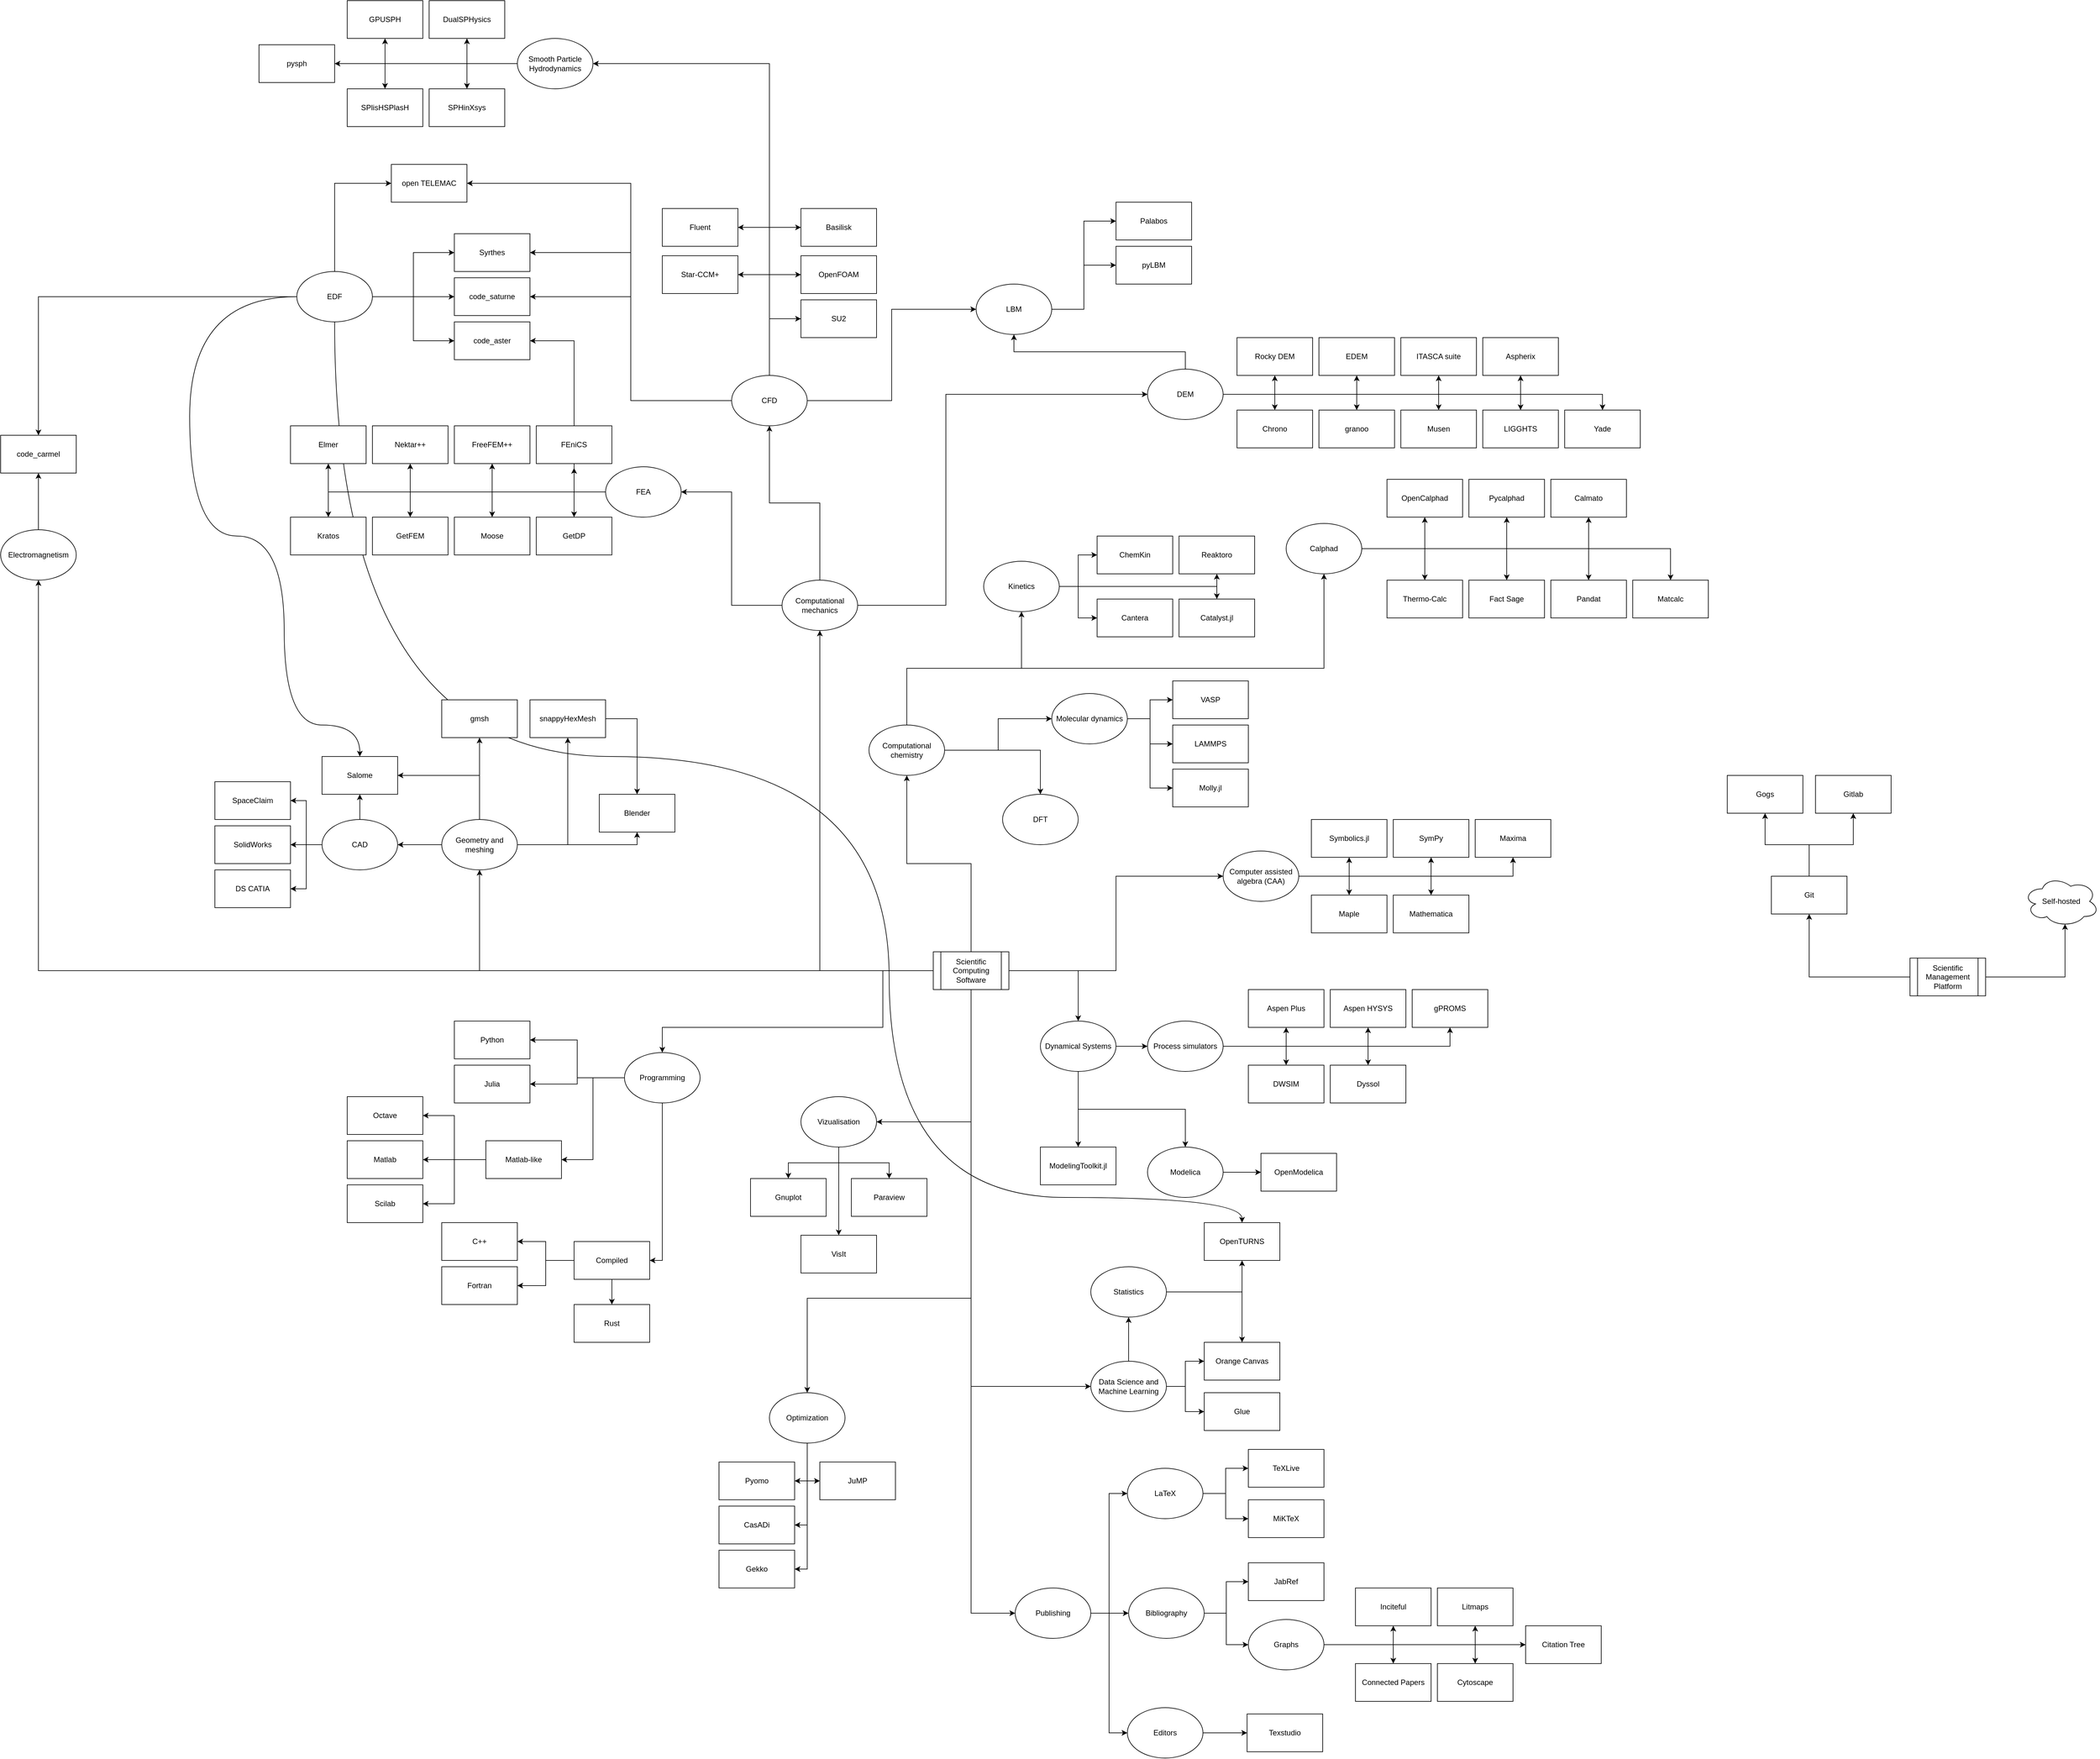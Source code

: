 <mxfile version="22.1.5" type="github">
  <diagram name="Page-1" id="x5J1sQV5GpxVPcckxnvj">
    <mxGraphModel dx="1674" dy="746" grid="1" gridSize="10" guides="1" tooltips="1" connect="1" arrows="1" fold="1" page="1" pageScale="1" pageWidth="4681" pageHeight="3300" math="0" shadow="0">
      <root>
        <mxCell id="0" />
        <mxCell id="1" parent="0" />
        <mxCell id="EgJ6nwJVjVo9zUgUzeZK-253" style="edgeStyle=orthogonalEdgeStyle;curved=1;rounded=0;orthogonalLoop=1;jettySize=auto;html=1;exitX=0.5;exitY=1;exitDx=0;exitDy=0;entryX=0.5;entryY=0;entryDx=0;entryDy=0;" parent="1" source="EgJ6nwJVjVo9zUgUzeZK-240" target="EgJ6nwJVjVo9zUgUzeZK-246" edge="1">
          <mxGeometry relative="1" as="geometry">
            <Array as="points">
              <mxPoint x="1240" y="1480" />
              <mxPoint x="2120" y="1480" />
              <mxPoint x="2120" y="2180" />
              <mxPoint x="2680" y="2180" />
            </Array>
          </mxGeometry>
        </mxCell>
        <mxCell id="EgJ6nwJVjVo9zUgUzeZK-16" style="edgeStyle=orthogonalEdgeStyle;rounded=0;orthogonalLoop=1;jettySize=auto;html=1;" parent="1" source="EgJ6nwJVjVo9zUgUzeZK-94" target="EgJ6nwJVjVo9zUgUzeZK-3" edge="1">
          <mxGeometry relative="1" as="geometry" />
        </mxCell>
        <mxCell id="EgJ6nwJVjVo9zUgUzeZK-26" style="edgeStyle=orthogonalEdgeStyle;rounded=0;orthogonalLoop=1;jettySize=auto;html=1;entryX=1;entryY=0.5;entryDx=0;entryDy=0;exitX=0;exitY=0.5;exitDx=0;exitDy=0;" parent="1" source="EgJ6nwJVjVo9zUgUzeZK-94" target="EgJ6nwJVjVo9zUgUzeZK-20" edge="1">
          <mxGeometry relative="1" as="geometry" />
        </mxCell>
        <mxCell id="EgJ6nwJVjVo9zUgUzeZK-46" style="edgeStyle=orthogonalEdgeStyle;rounded=0;orthogonalLoop=1;jettySize=auto;html=1;" parent="1" source="EgJ6nwJVjVo9zUgUzeZK-1" target="EgJ6nwJVjVo9zUgUzeZK-27" edge="1">
          <mxGeometry relative="1" as="geometry">
            <Array as="points">
              <mxPoint x="2110" y="1820" />
              <mxPoint x="2110" y="1910" />
              <mxPoint x="1760" y="1910" />
            </Array>
          </mxGeometry>
        </mxCell>
        <mxCell id="EgJ6nwJVjVo9zUgUzeZK-65" style="edgeStyle=orthogonalEdgeStyle;rounded=0;orthogonalLoop=1;jettySize=auto;html=1;entryX=0;entryY=0.5;entryDx=0;entryDy=0;exitX=0.5;exitY=1;exitDx=0;exitDy=0;" parent="1" source="EgJ6nwJVjVo9zUgUzeZK-1" target="EgJ6nwJVjVo9zUgUzeZK-64" edge="1">
          <mxGeometry relative="1" as="geometry" />
        </mxCell>
        <mxCell id="EgJ6nwJVjVo9zUgUzeZK-71" style="edgeStyle=orthogonalEdgeStyle;rounded=0;orthogonalLoop=1;jettySize=auto;html=1;exitX=0.5;exitY=0;exitDx=0;exitDy=0;" parent="1" source="EgJ6nwJVjVo9zUgUzeZK-96" target="EgJ6nwJVjVo9zUgUzeZK-70" edge="1">
          <mxGeometry relative="1" as="geometry" />
        </mxCell>
        <mxCell id="EgJ6nwJVjVo9zUgUzeZK-82" style="edgeStyle=orthogonalEdgeStyle;rounded=0;orthogonalLoop=1;jettySize=auto;html=1;entryX=0;entryY=0.5;entryDx=0;entryDy=0;" parent="1" source="EgJ6nwJVjVo9zUgUzeZK-1" target="EgJ6nwJVjVo9zUgUzeZK-80" edge="1">
          <mxGeometry relative="1" as="geometry" />
        </mxCell>
        <mxCell id="EgJ6nwJVjVo9zUgUzeZK-95" style="edgeStyle=orthogonalEdgeStyle;rounded=0;orthogonalLoop=1;jettySize=auto;html=1;" parent="1" source="EgJ6nwJVjVo9zUgUzeZK-1" target="EgJ6nwJVjVo9zUgUzeZK-94" edge="1">
          <mxGeometry relative="1" as="geometry" />
        </mxCell>
        <mxCell id="EgJ6nwJVjVo9zUgUzeZK-106" style="edgeStyle=orthogonalEdgeStyle;rounded=0;orthogonalLoop=1;jettySize=auto;html=1;" parent="1" source="EgJ6nwJVjVo9zUgUzeZK-1" target="EgJ6nwJVjVo9zUgUzeZK-96" edge="1">
          <mxGeometry relative="1" as="geometry" />
        </mxCell>
        <mxCell id="EgJ6nwJVjVo9zUgUzeZK-121" style="edgeStyle=orthogonalEdgeStyle;rounded=0;orthogonalLoop=1;jettySize=auto;html=1;entryX=0.5;entryY=1;entryDx=0;entryDy=0;" parent="1" source="EgJ6nwJVjVo9zUgUzeZK-1" target="EgJ6nwJVjVo9zUgUzeZK-120" edge="1">
          <mxGeometry relative="1" as="geometry" />
        </mxCell>
        <mxCell id="EgJ6nwJVjVo9zUgUzeZK-145" style="edgeStyle=orthogonalEdgeStyle;rounded=0;orthogonalLoop=1;jettySize=auto;html=1;exitX=0.5;exitY=1;exitDx=0;exitDy=0;" parent="1" source="EgJ6nwJVjVo9zUgUzeZK-1" target="EgJ6nwJVjVo9zUgUzeZK-144" edge="1">
          <mxGeometry relative="1" as="geometry">
            <Array as="points">
              <mxPoint x="2250" y="2340" />
              <mxPoint x="1990" y="2340" />
            </Array>
          </mxGeometry>
        </mxCell>
        <mxCell id="EgJ6nwJVjVo9zUgUzeZK-160" style="edgeStyle=orthogonalEdgeStyle;rounded=0;orthogonalLoop=1;jettySize=auto;html=1;" parent="1" source="EgJ6nwJVjVo9zUgUzeZK-1" target="EgJ6nwJVjVo9zUgUzeZK-159" edge="1">
          <mxGeometry relative="1" as="geometry" />
        </mxCell>
        <mxCell id="EgJ6nwJVjVo9zUgUzeZK-181" style="edgeStyle=orthogonalEdgeStyle;rounded=0;orthogonalLoop=1;jettySize=auto;html=1;entryX=0;entryY=0.5;entryDx=0;entryDy=0;exitX=0.5;exitY=1;exitDx=0;exitDy=0;" parent="1" source="EgJ6nwJVjVo9zUgUzeZK-1" target="EgJ6nwJVjVo9zUgUzeZK-180" edge="1">
          <mxGeometry relative="1" as="geometry" />
        </mxCell>
        <mxCell id="EgJ6nwJVjVo9zUgUzeZK-213" style="edgeStyle=orthogonalEdgeStyle;rounded=0;orthogonalLoop=1;jettySize=auto;html=1;entryX=1;entryY=0.5;entryDx=0;entryDy=0;exitX=0.5;exitY=1;exitDx=0;exitDy=0;" parent="1" source="EgJ6nwJVjVo9zUgUzeZK-1" target="EgJ6nwJVjVo9zUgUzeZK-212" edge="1">
          <mxGeometry relative="1" as="geometry" />
        </mxCell>
        <mxCell id="EgJ6nwJVjVo9zUgUzeZK-259" style="edgeStyle=orthogonalEdgeStyle;rounded=0;orthogonalLoop=1;jettySize=auto;html=1;" parent="1" source="EgJ6nwJVjVo9zUgUzeZK-1" target="EgJ6nwJVjVo9zUgUzeZK-258" edge="1">
          <mxGeometry relative="1" as="geometry" />
        </mxCell>
        <mxCell id="EgJ6nwJVjVo9zUgUzeZK-1" value="Scientific Computing Software" style="shape=process;whiteSpace=wrap;html=1;backgroundOutline=1;" parent="1" vertex="1">
          <mxGeometry x="2190" y="1790" width="120" height="60" as="geometry" />
        </mxCell>
        <mxCell id="EgJ6nwJVjVo9zUgUzeZK-11" style="edgeStyle=orthogonalEdgeStyle;rounded=0;orthogonalLoop=1;jettySize=auto;html=1;exitX=0.5;exitY=0;exitDx=0;exitDy=0;entryX=0;entryY=0.5;entryDx=0;entryDy=0;" parent="1" source="EgJ6nwJVjVo9zUgUzeZK-3" target="EgJ6nwJVjVo9zUgUzeZK-10" edge="1">
          <mxGeometry relative="1" as="geometry" />
        </mxCell>
        <mxCell id="EgJ6nwJVjVo9zUgUzeZK-12" style="edgeStyle=orthogonalEdgeStyle;rounded=0;orthogonalLoop=1;jettySize=auto;html=1;exitX=0.5;exitY=0;exitDx=0;exitDy=0;entryX=0;entryY=0.5;entryDx=0;entryDy=0;" parent="1" source="EgJ6nwJVjVo9zUgUzeZK-3" target="EgJ6nwJVjVo9zUgUzeZK-9" edge="1">
          <mxGeometry relative="1" as="geometry" />
        </mxCell>
        <mxCell id="EgJ6nwJVjVo9zUgUzeZK-13" style="edgeStyle=orthogonalEdgeStyle;rounded=0;orthogonalLoop=1;jettySize=auto;html=1;exitX=0.5;exitY=0;exitDx=0;exitDy=0;entryX=1;entryY=0.5;entryDx=0;entryDy=0;" parent="1" source="EgJ6nwJVjVo9zUgUzeZK-3" target="EgJ6nwJVjVo9zUgUzeZK-8" edge="1">
          <mxGeometry relative="1" as="geometry" />
        </mxCell>
        <mxCell id="EgJ6nwJVjVo9zUgUzeZK-15" style="edgeStyle=orthogonalEdgeStyle;rounded=0;orthogonalLoop=1;jettySize=auto;html=1;exitX=0.5;exitY=0;exitDx=0;exitDy=0;entryX=1;entryY=0.5;entryDx=0;entryDy=0;" parent="1" source="EgJ6nwJVjVo9zUgUzeZK-3" target="EgJ6nwJVjVo9zUgUzeZK-7" edge="1">
          <mxGeometry relative="1" as="geometry" />
        </mxCell>
        <mxCell id="EgJ6nwJVjVo9zUgUzeZK-233" style="edgeStyle=orthogonalEdgeStyle;rounded=0;orthogonalLoop=1;jettySize=auto;html=1;entryX=0;entryY=0.5;entryDx=0;entryDy=0;" parent="1" source="EgJ6nwJVjVo9zUgUzeZK-3" target="EgJ6nwJVjVo9zUgUzeZK-222" edge="1">
          <mxGeometry relative="1" as="geometry" />
        </mxCell>
        <mxCell id="EgJ6nwJVjVo9zUgUzeZK-237" style="edgeStyle=orthogonalEdgeStyle;rounded=0;orthogonalLoop=1;jettySize=auto;html=1;entryX=1;entryY=0.5;entryDx=0;entryDy=0;" parent="1" source="EgJ6nwJVjVo9zUgUzeZK-3" target="EgJ6nwJVjVo9zUgUzeZK-234" edge="1">
          <mxGeometry relative="1" as="geometry" />
        </mxCell>
        <mxCell id="EgJ6nwJVjVo9zUgUzeZK-239" style="edgeStyle=orthogonalEdgeStyle;rounded=0;orthogonalLoop=1;jettySize=auto;html=1;entryX=1;entryY=0.5;entryDx=0;entryDy=0;" parent="1" source="EgJ6nwJVjVo9zUgUzeZK-3" target="EgJ6nwJVjVo9zUgUzeZK-238" edge="1">
          <mxGeometry relative="1" as="geometry" />
        </mxCell>
        <mxCell id="EgJ6nwJVjVo9zUgUzeZK-257" style="edgeStyle=orthogonalEdgeStyle;rounded=0;orthogonalLoop=1;jettySize=auto;html=1;exitX=0.5;exitY=0;exitDx=0;exitDy=0;entryX=1;entryY=0.5;entryDx=0;entryDy=0;" parent="1" source="EgJ6nwJVjVo9zUgUzeZK-3" target="EgJ6nwJVjVo9zUgUzeZK-254" edge="1">
          <mxGeometry relative="1" as="geometry" />
        </mxCell>
        <mxCell id="EgJ6nwJVjVo9zUgUzeZK-265" style="edgeStyle=orthogonalEdgeStyle;rounded=0;orthogonalLoop=1;jettySize=auto;html=1;entryX=1;entryY=0.5;entryDx=0;entryDy=0;" parent="1" source="EgJ6nwJVjVo9zUgUzeZK-3" target="EgJ6nwJVjVo9zUgUzeZK-263" edge="1">
          <mxGeometry relative="1" as="geometry">
            <Array as="points">
              <mxPoint x="1710" y="915" />
              <mxPoint x="1710" y="570" />
            </Array>
          </mxGeometry>
        </mxCell>
        <mxCell id="EgJ6nwJVjVo9zUgUzeZK-307" style="edgeStyle=orthogonalEdgeStyle;rounded=0;orthogonalLoop=1;jettySize=auto;html=1;entryX=0;entryY=0.5;entryDx=0;entryDy=0;" parent="1" source="EgJ6nwJVjVo9zUgUzeZK-3" target="EgJ6nwJVjVo9zUgUzeZK-153" edge="1">
          <mxGeometry relative="1" as="geometry" />
        </mxCell>
        <mxCell id="EgJ6nwJVjVo9zUgUzeZK-3" value="CFD" style="ellipse;whiteSpace=wrap;html=1;" parent="1" vertex="1">
          <mxGeometry x="1870" y="875" width="120" height="80" as="geometry" />
        </mxCell>
        <mxCell id="EgJ6nwJVjVo9zUgUzeZK-296" style="edgeStyle=orthogonalEdgeStyle;rounded=0;orthogonalLoop=1;jettySize=auto;html=1;entryX=0.5;entryY=1;entryDx=0;entryDy=0;" parent="1" source="EgJ6nwJVjVo9zUgUzeZK-4" target="EgJ6nwJVjVo9zUgUzeZK-5" edge="1">
          <mxGeometry relative="1" as="geometry" />
        </mxCell>
        <mxCell id="EgJ6nwJVjVo9zUgUzeZK-297" style="edgeStyle=orthogonalEdgeStyle;rounded=0;orthogonalLoop=1;jettySize=auto;html=1;entryX=0.5;entryY=0;entryDx=0;entryDy=0;" parent="1" source="EgJ6nwJVjVo9zUgUzeZK-4" target="EgJ6nwJVjVo9zUgUzeZK-279" edge="1">
          <mxGeometry relative="1" as="geometry" />
        </mxCell>
        <mxCell id="EgJ6nwJVjVo9zUgUzeZK-298" style="edgeStyle=orthogonalEdgeStyle;rounded=0;orthogonalLoop=1;jettySize=auto;html=1;entryX=0.5;entryY=1;entryDx=0;entryDy=0;" parent="1" source="EgJ6nwJVjVo9zUgUzeZK-4" target="EgJ6nwJVjVo9zUgUzeZK-295" edge="1">
          <mxGeometry relative="1" as="geometry" />
        </mxCell>
        <mxCell id="EgJ6nwJVjVo9zUgUzeZK-299" style="edgeStyle=orthogonalEdgeStyle;rounded=0;orthogonalLoop=1;jettySize=auto;html=1;entryX=0.5;entryY=1;entryDx=0;entryDy=0;" parent="1" source="EgJ6nwJVjVo9zUgUzeZK-4" target="EgJ6nwJVjVo9zUgUzeZK-118" edge="1">
          <mxGeometry relative="1" as="geometry" />
        </mxCell>
        <mxCell id="EgJ6nwJVjVo9zUgUzeZK-300" style="edgeStyle=orthogonalEdgeStyle;rounded=0;orthogonalLoop=1;jettySize=auto;html=1;entryX=0.5;entryY=1;entryDx=0;entryDy=0;" parent="1" source="EgJ6nwJVjVo9zUgUzeZK-4" target="EgJ6nwJVjVo9zUgUzeZK-294" edge="1">
          <mxGeometry relative="1" as="geometry" />
        </mxCell>
        <mxCell id="EgJ6nwJVjVo9zUgUzeZK-301" style="edgeStyle=orthogonalEdgeStyle;rounded=0;orthogonalLoop=1;jettySize=auto;html=1;entryX=0.5;entryY=0;entryDx=0;entryDy=0;" parent="1" source="EgJ6nwJVjVo9zUgUzeZK-4" target="EgJ6nwJVjVo9zUgUzeZK-288" edge="1">
          <mxGeometry relative="1" as="geometry" />
        </mxCell>
        <mxCell id="EgJ6nwJVjVo9zUgUzeZK-302" style="edgeStyle=orthogonalEdgeStyle;rounded=0;orthogonalLoop=1;jettySize=auto;html=1;entryX=0.5;entryY=0;entryDx=0;entryDy=0;" parent="1" source="EgJ6nwJVjVo9zUgUzeZK-4" target="EgJ6nwJVjVo9zUgUzeZK-6" edge="1">
          <mxGeometry relative="1" as="geometry" />
        </mxCell>
        <mxCell id="EgJ6nwJVjVo9zUgUzeZK-303" style="edgeStyle=orthogonalEdgeStyle;rounded=0;orthogonalLoop=1;jettySize=auto;html=1;entryX=0.5;entryY=0;entryDx=0;entryDy=0;" parent="1" source="EgJ6nwJVjVo9zUgUzeZK-4" target="EgJ6nwJVjVo9zUgUzeZK-291" edge="1">
          <mxGeometry relative="1" as="geometry" />
        </mxCell>
        <mxCell id="EgJ6nwJVjVo9zUgUzeZK-304" style="edgeStyle=orthogonalEdgeStyle;rounded=0;orthogonalLoop=1;jettySize=auto;html=1;entryX=0.5;entryY=0;entryDx=0;entryDy=0;" parent="1" source="EgJ6nwJVjVo9zUgUzeZK-4" target="EgJ6nwJVjVo9zUgUzeZK-78" edge="1">
          <mxGeometry relative="1" as="geometry" />
        </mxCell>
        <mxCell id="EgJ6nwJVjVo9zUgUzeZK-306" style="edgeStyle=orthogonalEdgeStyle;rounded=0;orthogonalLoop=1;jettySize=auto;html=1;exitX=0.5;exitY=0;exitDx=0;exitDy=0;entryX=0.5;entryY=1;entryDx=0;entryDy=0;" parent="1" source="EgJ6nwJVjVo9zUgUzeZK-4" target="EgJ6nwJVjVo9zUgUzeZK-153" edge="1">
          <mxGeometry relative="1" as="geometry" />
        </mxCell>
        <mxCell id="EgJ6nwJVjVo9zUgUzeZK-4" value="DEM" style="ellipse;whiteSpace=wrap;html=1;" parent="1" vertex="1">
          <mxGeometry x="2530" y="865" width="120" height="80" as="geometry" />
        </mxCell>
        <mxCell id="EgJ6nwJVjVo9zUgUzeZK-5" value="Rocky DEM" style="rounded=0;whiteSpace=wrap;html=1;" parent="1" vertex="1">
          <mxGeometry x="2672" y="815" width="120" height="60" as="geometry" />
        </mxCell>
        <UserObject label="Musen" link="https://github.com/msolids/musen" linkTarget="_blank" id="EgJ6nwJVjVo9zUgUzeZK-6">
          <mxCell style="rounded=0;whiteSpace=wrap;html=1;" parent="1" vertex="1">
            <mxGeometry x="2932" y="930" width="120" height="60" as="geometry" />
          </mxCell>
        </UserObject>
        <mxCell id="EgJ6nwJVjVo9zUgUzeZK-7" value="Fluent" style="rounded=0;whiteSpace=wrap;html=1;" parent="1" vertex="1">
          <mxGeometry x="1760" y="610" width="120" height="60" as="geometry" />
        </mxCell>
        <mxCell id="EgJ6nwJVjVo9zUgUzeZK-8" value="Star-CCM+" style="rounded=0;whiteSpace=wrap;html=1;" parent="1" vertex="1">
          <mxGeometry x="1760" y="685" width="120" height="60" as="geometry" />
        </mxCell>
        <mxCell id="EgJ6nwJVjVo9zUgUzeZK-9" value="OpenFOAM" style="rounded=0;whiteSpace=wrap;html=1;" parent="1" vertex="1">
          <mxGeometry x="1980" y="685" width="120" height="60" as="geometry" />
        </mxCell>
        <mxCell id="EgJ6nwJVjVo9zUgUzeZK-10" value="SU2" style="rounded=0;whiteSpace=wrap;html=1;" parent="1" vertex="1">
          <mxGeometry x="1980" y="755" width="120" height="60" as="geometry" />
        </mxCell>
        <mxCell id="EgJ6nwJVjVo9zUgUzeZK-24" style="edgeStyle=orthogonalEdgeStyle;rounded=0;orthogonalLoop=1;jettySize=auto;html=1;exitX=0;exitY=0.5;exitDx=0;exitDy=0;entryX=0.5;entryY=1.117;entryDx=0;entryDy=0;entryPerimeter=0;" parent="1" source="EgJ6nwJVjVo9zUgUzeZK-20" target="EgJ6nwJVjVo9zUgUzeZK-23" edge="1">
          <mxGeometry relative="1" as="geometry" />
        </mxCell>
        <mxCell id="EgJ6nwJVjVo9zUgUzeZK-25" style="edgeStyle=orthogonalEdgeStyle;rounded=0;orthogonalLoop=1;jettySize=auto;html=1;entryX=0.5;entryY=1;entryDx=0;entryDy=0;" parent="1" source="EgJ6nwJVjVo9zUgUzeZK-20" target="EgJ6nwJVjVo9zUgUzeZK-21" edge="1">
          <mxGeometry relative="1" as="geometry" />
        </mxCell>
        <mxCell id="EgJ6nwJVjVo9zUgUzeZK-224" style="edgeStyle=orthogonalEdgeStyle;rounded=0;orthogonalLoop=1;jettySize=auto;html=1;entryX=0.5;entryY=1;entryDx=0;entryDy=0;" parent="1" source="EgJ6nwJVjVo9zUgUzeZK-20" target="EgJ6nwJVjVo9zUgUzeZK-219" edge="1">
          <mxGeometry relative="1" as="geometry" />
        </mxCell>
        <mxCell id="EgJ6nwJVjVo9zUgUzeZK-225" style="edgeStyle=orthogonalEdgeStyle;rounded=0;orthogonalLoop=1;jettySize=auto;html=1;entryX=0.5;entryY=1;entryDx=0;entryDy=0;" parent="1" source="EgJ6nwJVjVo9zUgUzeZK-20" target="EgJ6nwJVjVo9zUgUzeZK-216" edge="1">
          <mxGeometry relative="1" as="geometry" />
        </mxCell>
        <mxCell id="EgJ6nwJVjVo9zUgUzeZK-226" style="edgeStyle=orthogonalEdgeStyle;rounded=0;orthogonalLoop=1;jettySize=auto;html=1;entryX=0.5;entryY=0;entryDx=0;entryDy=0;" parent="1" source="EgJ6nwJVjVo9zUgUzeZK-20" target="EgJ6nwJVjVo9zUgUzeZK-218" edge="1">
          <mxGeometry relative="1" as="geometry" />
        </mxCell>
        <mxCell id="EgJ6nwJVjVo9zUgUzeZK-228" style="edgeStyle=orthogonalEdgeStyle;rounded=0;orthogonalLoop=1;jettySize=auto;html=1;entryX=0.5;entryY=0;entryDx=0;entryDy=0;" parent="1" source="EgJ6nwJVjVo9zUgUzeZK-20" target="EgJ6nwJVjVo9zUgUzeZK-217" edge="1">
          <mxGeometry relative="1" as="geometry" />
        </mxCell>
        <mxCell id="EgJ6nwJVjVo9zUgUzeZK-229" style="edgeStyle=orthogonalEdgeStyle;rounded=0;orthogonalLoop=1;jettySize=auto;html=1;entryX=0.5;entryY=0;entryDx=0;entryDy=0;exitX=0;exitY=0.5;exitDx=0;exitDy=0;" parent="1" source="EgJ6nwJVjVo9zUgUzeZK-20" target="EgJ6nwJVjVo9zUgUzeZK-220" edge="1">
          <mxGeometry relative="1" as="geometry" />
        </mxCell>
        <mxCell id="EgJ6nwJVjVo9zUgUzeZK-232" style="edgeStyle=orthogonalEdgeStyle;rounded=0;orthogonalLoop=1;jettySize=auto;html=1;entryX=0.5;entryY=0;entryDx=0;entryDy=0;" parent="1" source="EgJ6nwJVjVo9zUgUzeZK-20" target="EgJ6nwJVjVo9zUgUzeZK-231" edge="1">
          <mxGeometry relative="1" as="geometry" />
        </mxCell>
        <mxCell id="EgJ6nwJVjVo9zUgUzeZK-236" style="edgeStyle=orthogonalEdgeStyle;rounded=0;orthogonalLoop=1;jettySize=auto;html=1;entryX=1;entryY=0.5;entryDx=0;entryDy=0;" parent="1" source="EgJ6nwJVjVo9zUgUzeZK-20" target="EgJ6nwJVjVo9zUgUzeZK-235" edge="1">
          <mxGeometry relative="1" as="geometry">
            <Array as="points">
              <mxPoint x="1620" y="1060" />
              <mxPoint x="1620" y="820" />
            </Array>
          </mxGeometry>
        </mxCell>
        <mxCell id="EgJ6nwJVjVo9zUgUzeZK-20" value="FEA" style="ellipse;whiteSpace=wrap;html=1;" parent="1" vertex="1">
          <mxGeometry x="1670" y="1020" width="120" height="80" as="geometry" />
        </mxCell>
        <UserObject label="Elmer" link="https://www.csc.fi/web/elmer" linkTarget="_blank" id="EgJ6nwJVjVo9zUgUzeZK-21">
          <mxCell style="rounded=0;whiteSpace=wrap;html=1;" parent="1" vertex="1">
            <mxGeometry x="1170" y="955" width="120" height="60" as="geometry" />
          </mxCell>
        </UserObject>
        <mxCell id="EgJ6nwJVjVo9zUgUzeZK-23" value="FEniCS" style="rounded=0;whiteSpace=wrap;html=1;" parent="1" vertex="1">
          <mxGeometry x="1560" y="955" width="120" height="60" as="geometry" />
        </mxCell>
        <mxCell id="EgJ6nwJVjVo9zUgUzeZK-37" style="edgeStyle=orthogonalEdgeStyle;rounded=0;orthogonalLoop=1;jettySize=auto;html=1;entryX=1;entryY=0.5;entryDx=0;entryDy=0;" parent="1" source="EgJ6nwJVjVo9zUgUzeZK-27" target="EgJ6nwJVjVo9zUgUzeZK-28" edge="1">
          <mxGeometry relative="1" as="geometry" />
        </mxCell>
        <mxCell id="EgJ6nwJVjVo9zUgUzeZK-38" style="edgeStyle=orthogonalEdgeStyle;rounded=0;orthogonalLoop=1;jettySize=auto;html=1;" parent="1" source="EgJ6nwJVjVo9zUgUzeZK-27" target="EgJ6nwJVjVo9zUgUzeZK-29" edge="1">
          <mxGeometry relative="1" as="geometry" />
        </mxCell>
        <mxCell id="EgJ6nwJVjVo9zUgUzeZK-39" style="edgeStyle=orthogonalEdgeStyle;rounded=0;orthogonalLoop=1;jettySize=auto;html=1;entryX=1;entryY=0.5;entryDx=0;entryDy=0;" parent="1" source="EgJ6nwJVjVo9zUgUzeZK-27" target="EgJ6nwJVjVo9zUgUzeZK-34" edge="1">
          <mxGeometry relative="1" as="geometry" />
        </mxCell>
        <mxCell id="EgJ6nwJVjVo9zUgUzeZK-43" style="edgeStyle=orthogonalEdgeStyle;rounded=0;orthogonalLoop=1;jettySize=auto;html=1;exitX=0.5;exitY=1;exitDx=0;exitDy=0;entryX=1;entryY=0.5;entryDx=0;entryDy=0;" parent="1" source="EgJ6nwJVjVo9zUgUzeZK-27" target="EgJ6nwJVjVo9zUgUzeZK-42" edge="1">
          <mxGeometry relative="1" as="geometry" />
        </mxCell>
        <mxCell id="EgJ6nwJVjVo9zUgUzeZK-27" value="Programming" style="ellipse;whiteSpace=wrap;html=1;" parent="1" vertex="1">
          <mxGeometry x="1700" y="1950" width="120" height="80" as="geometry" />
        </mxCell>
        <mxCell id="EgJ6nwJVjVo9zUgUzeZK-28" value="Python" style="rounded=0;whiteSpace=wrap;html=1;" parent="1" vertex="1">
          <mxGeometry x="1430" y="1900" width="120" height="60" as="geometry" />
        </mxCell>
        <mxCell id="EgJ6nwJVjVo9zUgUzeZK-29" value="Julia" style="rounded=0;whiteSpace=wrap;html=1;" parent="1" vertex="1">
          <mxGeometry x="1430" y="1970" width="120" height="60" as="geometry" />
        </mxCell>
        <mxCell id="EgJ6nwJVjVo9zUgUzeZK-30" value="Octave" style="rounded=0;whiteSpace=wrap;html=1;" parent="1" vertex="1">
          <mxGeometry x="1260" y="2020" width="120" height="60" as="geometry" />
        </mxCell>
        <mxCell id="EgJ6nwJVjVo9zUgUzeZK-31" value="Matlab" style="rounded=0;whiteSpace=wrap;html=1;" parent="1" vertex="1">
          <mxGeometry x="1260" y="2090" width="120" height="60" as="geometry" />
        </mxCell>
        <mxCell id="EgJ6nwJVjVo9zUgUzeZK-32" value="C++" style="rounded=0;whiteSpace=wrap;html=1;" parent="1" vertex="1">
          <mxGeometry x="1410" y="2220" width="120" height="60" as="geometry" />
        </mxCell>
        <mxCell id="EgJ6nwJVjVo9zUgUzeZK-33" value="Fortran" style="rounded=0;whiteSpace=wrap;html=1;" parent="1" vertex="1">
          <mxGeometry x="1410" y="2290" width="120" height="60" as="geometry" />
        </mxCell>
        <mxCell id="EgJ6nwJVjVo9zUgUzeZK-35" style="edgeStyle=orthogonalEdgeStyle;rounded=0;orthogonalLoop=1;jettySize=auto;html=1;entryX=1;entryY=0.5;entryDx=0;entryDy=0;" parent="1" source="EgJ6nwJVjVo9zUgUzeZK-34" target="EgJ6nwJVjVo9zUgUzeZK-30" edge="1">
          <mxGeometry relative="1" as="geometry" />
        </mxCell>
        <mxCell id="EgJ6nwJVjVo9zUgUzeZK-36" style="edgeStyle=orthogonalEdgeStyle;rounded=0;orthogonalLoop=1;jettySize=auto;html=1;entryX=1;entryY=0.5;entryDx=0;entryDy=0;" parent="1" source="EgJ6nwJVjVo9zUgUzeZK-34" target="EgJ6nwJVjVo9zUgUzeZK-31" edge="1">
          <mxGeometry relative="1" as="geometry" />
        </mxCell>
        <mxCell id="EgJ6nwJVjVo9zUgUzeZK-41" style="edgeStyle=orthogonalEdgeStyle;rounded=0;orthogonalLoop=1;jettySize=auto;html=1;entryX=1;entryY=0.5;entryDx=0;entryDy=0;" parent="1" source="EgJ6nwJVjVo9zUgUzeZK-34" target="EgJ6nwJVjVo9zUgUzeZK-40" edge="1">
          <mxGeometry relative="1" as="geometry" />
        </mxCell>
        <mxCell id="EgJ6nwJVjVo9zUgUzeZK-34" value="Matlab-like" style="rounded=0;whiteSpace=wrap;html=1;" parent="1" vertex="1">
          <mxGeometry x="1480" y="2090" width="120" height="60" as="geometry" />
        </mxCell>
        <mxCell id="EgJ6nwJVjVo9zUgUzeZK-40" value="Scilab" style="rounded=0;whiteSpace=wrap;html=1;" parent="1" vertex="1">
          <mxGeometry x="1260" y="2160" width="120" height="60" as="geometry" />
        </mxCell>
        <mxCell id="EgJ6nwJVjVo9zUgUzeZK-44" style="edgeStyle=orthogonalEdgeStyle;rounded=0;orthogonalLoop=1;jettySize=auto;html=1;entryX=1;entryY=0.5;entryDx=0;entryDy=0;" parent="1" source="EgJ6nwJVjVo9zUgUzeZK-42" target="EgJ6nwJVjVo9zUgUzeZK-32" edge="1">
          <mxGeometry relative="1" as="geometry" />
        </mxCell>
        <mxCell id="EgJ6nwJVjVo9zUgUzeZK-45" style="edgeStyle=orthogonalEdgeStyle;rounded=0;orthogonalLoop=1;jettySize=auto;html=1;entryX=1;entryY=0.5;entryDx=0;entryDy=0;" parent="1" source="EgJ6nwJVjVo9zUgUzeZK-42" target="EgJ6nwJVjVo9zUgUzeZK-33" edge="1">
          <mxGeometry relative="1" as="geometry" />
        </mxCell>
        <mxCell id="EgJ6nwJVjVo9zUgUzeZK-140" style="edgeStyle=orthogonalEdgeStyle;rounded=0;orthogonalLoop=1;jettySize=auto;html=1;" parent="1" source="EgJ6nwJVjVo9zUgUzeZK-42" target="EgJ6nwJVjVo9zUgUzeZK-139" edge="1">
          <mxGeometry relative="1" as="geometry" />
        </mxCell>
        <mxCell id="EgJ6nwJVjVo9zUgUzeZK-42" value="Compiled" style="rounded=0;whiteSpace=wrap;html=1;" parent="1" vertex="1">
          <mxGeometry x="1620" y="2250" width="120" height="60" as="geometry" />
        </mxCell>
        <mxCell id="EgJ6nwJVjVo9zUgUzeZK-97" style="edgeStyle=orthogonalEdgeStyle;rounded=0;orthogonalLoop=1;jettySize=auto;html=1;entryX=0.5;entryY=1;entryDx=0;entryDy=0;" parent="1" source="EgJ6nwJVjVo9zUgUzeZK-47" target="EgJ6nwJVjVo9zUgUzeZK-50" edge="1">
          <mxGeometry relative="1" as="geometry" />
        </mxCell>
        <mxCell id="EgJ6nwJVjVo9zUgUzeZK-98" style="edgeStyle=orthogonalEdgeStyle;rounded=0;orthogonalLoop=1;jettySize=auto;html=1;" parent="1" source="EgJ6nwJVjVo9zUgUzeZK-47" target="EgJ6nwJVjVo9zUgUzeZK-48" edge="1">
          <mxGeometry relative="1" as="geometry" />
        </mxCell>
        <mxCell id="EgJ6nwJVjVo9zUgUzeZK-99" style="edgeStyle=orthogonalEdgeStyle;rounded=0;orthogonalLoop=1;jettySize=auto;html=1;entryX=0.5;entryY=1;entryDx=0;entryDy=0;" parent="1" source="EgJ6nwJVjVo9zUgUzeZK-47" target="EgJ6nwJVjVo9zUgUzeZK-51" edge="1">
          <mxGeometry relative="1" as="geometry" />
        </mxCell>
        <mxCell id="EgJ6nwJVjVo9zUgUzeZK-100" style="edgeStyle=orthogonalEdgeStyle;rounded=0;orthogonalLoop=1;jettySize=auto;html=1;entryX=0.5;entryY=1;entryDx=0;entryDy=0;" parent="1" source="EgJ6nwJVjVo9zUgUzeZK-47" target="EgJ6nwJVjVo9zUgUzeZK-61" edge="1">
          <mxGeometry relative="1" as="geometry" />
        </mxCell>
        <mxCell id="EgJ6nwJVjVo9zUgUzeZK-101" style="edgeStyle=orthogonalEdgeStyle;rounded=0;orthogonalLoop=1;jettySize=auto;html=1;entryX=0.5;entryY=0;entryDx=0;entryDy=0;" parent="1" source="EgJ6nwJVjVo9zUgUzeZK-47" target="EgJ6nwJVjVo9zUgUzeZK-49" edge="1">
          <mxGeometry relative="1" as="geometry" />
        </mxCell>
        <mxCell id="EgJ6nwJVjVo9zUgUzeZK-102" style="edgeStyle=orthogonalEdgeStyle;rounded=0;orthogonalLoop=1;jettySize=auto;html=1;entryX=0.5;entryY=0;entryDx=0;entryDy=0;" parent="1" source="EgJ6nwJVjVo9zUgUzeZK-47" target="EgJ6nwJVjVo9zUgUzeZK-52" edge="1">
          <mxGeometry relative="1" as="geometry" />
        </mxCell>
        <mxCell id="EgJ6nwJVjVo9zUgUzeZK-103" style="edgeStyle=orthogonalEdgeStyle;rounded=0;orthogonalLoop=1;jettySize=auto;html=1;exitX=1;exitY=0.5;exitDx=0;exitDy=0;entryX=0.5;entryY=0;entryDx=0;entryDy=0;" parent="1" source="EgJ6nwJVjVo9zUgUzeZK-47" target="EgJ6nwJVjVo9zUgUzeZK-53" edge="1">
          <mxGeometry relative="1" as="geometry" />
        </mxCell>
        <mxCell id="EgJ6nwJVjVo9zUgUzeZK-47" value="Calphad" style="ellipse;whiteSpace=wrap;html=1;" parent="1" vertex="1">
          <mxGeometry x="2750" y="1110" width="120" height="80" as="geometry" />
        </mxCell>
        <mxCell id="EgJ6nwJVjVo9zUgUzeZK-48" value="Thermo-Calc" style="rounded=0;whiteSpace=wrap;html=1;" parent="1" vertex="1">
          <mxGeometry x="2910" y="1200" width="120" height="60" as="geometry" />
        </mxCell>
        <mxCell id="EgJ6nwJVjVo9zUgUzeZK-49" value="Fact Sage" style="rounded=0;whiteSpace=wrap;html=1;" parent="1" vertex="1">
          <mxGeometry x="3040" y="1200" width="120" height="60" as="geometry" />
        </mxCell>
        <mxCell id="EgJ6nwJVjVo9zUgUzeZK-50" value="OpenCalphad" style="rounded=0;whiteSpace=wrap;html=1;" parent="1" vertex="1">
          <mxGeometry x="2910" y="1040" width="120" height="60" as="geometry" />
        </mxCell>
        <mxCell id="EgJ6nwJVjVo9zUgUzeZK-51" value="Pycalphad" style="rounded=0;whiteSpace=wrap;html=1;" parent="1" vertex="1">
          <mxGeometry x="3040" y="1040" width="120" height="60" as="geometry" />
        </mxCell>
        <mxCell id="EgJ6nwJVjVo9zUgUzeZK-52" value="Pandat" style="rounded=0;whiteSpace=wrap;html=1;" parent="1" vertex="1">
          <mxGeometry x="3170" y="1200" width="120" height="60" as="geometry" />
        </mxCell>
        <mxCell id="EgJ6nwJVjVo9zUgUzeZK-53" value="Matcalc" style="rounded=0;whiteSpace=wrap;html=1;" parent="1" vertex="1">
          <mxGeometry x="3300" y="1200" width="120" height="60" as="geometry" />
        </mxCell>
        <mxCell id="EgJ6nwJVjVo9zUgUzeZK-61" value="Calmato" style="rounded=0;whiteSpace=wrap;html=1;" parent="1" vertex="1">
          <mxGeometry x="3170" y="1040" width="120" height="60" as="geometry" />
        </mxCell>
        <mxCell id="EgJ6nwJVjVo9zUgUzeZK-69" style="edgeStyle=orthogonalEdgeStyle;rounded=0;orthogonalLoop=1;jettySize=auto;html=1;entryX=0;entryY=0.5;entryDx=0;entryDy=0;" parent="1" source="EgJ6nwJVjVo9zUgUzeZK-64" target="EgJ6nwJVjVo9zUgUzeZK-68" edge="1">
          <mxGeometry relative="1" as="geometry" />
        </mxCell>
        <mxCell id="EgJ6nwJVjVo9zUgUzeZK-107" style="edgeStyle=orthogonalEdgeStyle;rounded=0;orthogonalLoop=1;jettySize=auto;html=1;" parent="1" source="EgJ6nwJVjVo9zUgUzeZK-64" target="EgJ6nwJVjVo9zUgUzeZK-66" edge="1">
          <mxGeometry relative="1" as="geometry" />
        </mxCell>
        <mxCell id="EgJ6nwJVjVo9zUgUzeZK-249" style="edgeStyle=orthogonalEdgeStyle;rounded=0;orthogonalLoop=1;jettySize=auto;html=1;" parent="1" source="EgJ6nwJVjVo9zUgUzeZK-64" target="EgJ6nwJVjVo9zUgUzeZK-250" edge="1">
          <mxGeometry relative="1" as="geometry">
            <mxPoint x="2500" y="2350" as="targetPoint" />
          </mxGeometry>
        </mxCell>
        <mxCell id="EgJ6nwJVjVo9zUgUzeZK-64" value="Data Science and Machine Learning" style="ellipse;whiteSpace=wrap;html=1;" parent="1" vertex="1">
          <mxGeometry x="2440" y="2440" width="120" height="80" as="geometry" />
        </mxCell>
        <mxCell id="EgJ6nwJVjVo9zUgUzeZK-66" value="Orange Canvas" style="rounded=0;whiteSpace=wrap;html=1;" parent="1" vertex="1">
          <mxGeometry x="2620" y="2410" width="120" height="60" as="geometry" />
        </mxCell>
        <mxCell id="EgJ6nwJVjVo9zUgUzeZK-68" value="Glue" style="rounded=0;whiteSpace=wrap;html=1;" parent="1" vertex="1">
          <mxGeometry x="2620" y="2490" width="120" height="60" as="geometry" />
        </mxCell>
        <mxCell id="EgJ6nwJVjVo9zUgUzeZK-75" style="edgeStyle=orthogonalEdgeStyle;rounded=0;orthogonalLoop=1;jettySize=auto;html=1;entryX=0;entryY=0.5;entryDx=0;entryDy=0;" parent="1" source="EgJ6nwJVjVo9zUgUzeZK-70" target="EgJ6nwJVjVo9zUgUzeZK-74" edge="1">
          <mxGeometry relative="1" as="geometry" />
        </mxCell>
        <mxCell id="EgJ6nwJVjVo9zUgUzeZK-77" style="edgeStyle=orthogonalEdgeStyle;rounded=0;orthogonalLoop=1;jettySize=auto;html=1;" parent="1" source="EgJ6nwJVjVo9zUgUzeZK-70" target="EgJ6nwJVjVo9zUgUzeZK-76" edge="1">
          <mxGeometry relative="1" as="geometry" />
        </mxCell>
        <mxCell id="EgJ6nwJVjVo9zUgUzeZK-158" style="edgeStyle=orthogonalEdgeStyle;rounded=0;orthogonalLoop=1;jettySize=auto;html=1;entryX=0.5;entryY=0;entryDx=0;entryDy=0;" parent="1" source="EgJ6nwJVjVo9zUgUzeZK-70" target="EgJ6nwJVjVo9zUgUzeZK-157" edge="1">
          <mxGeometry relative="1" as="geometry" />
        </mxCell>
        <mxCell id="qlTcrQBFAkNu8aFo4ThX-2" style="edgeStyle=orthogonalEdgeStyle;rounded=0;orthogonalLoop=1;jettySize=auto;html=1;entryX=0.5;entryY=1;entryDx=0;entryDy=0;" edge="1" parent="1" source="EgJ6nwJVjVo9zUgUzeZK-70" target="qlTcrQBFAkNu8aFo4ThX-1">
          <mxGeometry relative="1" as="geometry" />
        </mxCell>
        <mxCell id="EgJ6nwJVjVo9zUgUzeZK-70" value="Kinetics" style="ellipse;whiteSpace=wrap;html=1;" parent="1" vertex="1">
          <mxGeometry x="2270" y="1170" width="120" height="80" as="geometry" />
        </mxCell>
        <mxCell id="EgJ6nwJVjVo9zUgUzeZK-74" value="ChemKin" style="rounded=0;whiteSpace=wrap;html=1;" parent="1" vertex="1">
          <mxGeometry x="2450" y="1130" width="120" height="60" as="geometry" />
        </mxCell>
        <mxCell id="EgJ6nwJVjVo9zUgUzeZK-76" value="Cantera" style="rounded=0;whiteSpace=wrap;html=1;" parent="1" vertex="1">
          <mxGeometry x="2450" y="1230" width="120" height="60" as="geometry" />
        </mxCell>
        <mxCell id="EgJ6nwJVjVo9zUgUzeZK-78" value="Yade" style="rounded=0;whiteSpace=wrap;html=1;" parent="1" vertex="1">
          <mxGeometry x="3192" y="930" width="120" height="60" as="geometry" />
        </mxCell>
        <mxCell id="EgJ6nwJVjVo9zUgUzeZK-86" style="edgeStyle=orthogonalEdgeStyle;rounded=0;orthogonalLoop=1;jettySize=auto;html=1;exitX=1;exitY=0.5;exitDx=0;exitDy=0;entryX=0.5;entryY=0;entryDx=0;entryDy=0;" parent="1" source="EgJ6nwJVjVo9zUgUzeZK-80" target="EgJ6nwJVjVo9zUgUzeZK-85" edge="1">
          <mxGeometry relative="1" as="geometry" />
        </mxCell>
        <mxCell id="EgJ6nwJVjVo9zUgUzeZK-90" style="edgeStyle=orthogonalEdgeStyle;rounded=0;orthogonalLoop=1;jettySize=auto;html=1;entryX=0.5;entryY=0;entryDx=0;entryDy=0;" parent="1" source="EgJ6nwJVjVo9zUgUzeZK-80" target="EgJ6nwJVjVo9zUgUzeZK-87" edge="1">
          <mxGeometry relative="1" as="geometry" />
        </mxCell>
        <mxCell id="EgJ6nwJVjVo9zUgUzeZK-91" style="edgeStyle=orthogonalEdgeStyle;rounded=0;orthogonalLoop=1;jettySize=auto;html=1;entryX=0.5;entryY=1;entryDx=0;entryDy=0;" parent="1" source="EgJ6nwJVjVo9zUgUzeZK-80" target="EgJ6nwJVjVo9zUgUzeZK-88" edge="1">
          <mxGeometry relative="1" as="geometry" />
        </mxCell>
        <mxCell id="EgJ6nwJVjVo9zUgUzeZK-92" style="edgeStyle=orthogonalEdgeStyle;rounded=0;orthogonalLoop=1;jettySize=auto;html=1;entryX=0.5;entryY=1;entryDx=0;entryDy=0;" parent="1" source="EgJ6nwJVjVo9zUgUzeZK-80" target="EgJ6nwJVjVo9zUgUzeZK-89" edge="1">
          <mxGeometry relative="1" as="geometry" />
        </mxCell>
        <mxCell id="EgJ6nwJVjVo9zUgUzeZK-93" style="edgeStyle=orthogonalEdgeStyle;rounded=0;orthogonalLoop=1;jettySize=auto;html=1;entryX=0.5;entryY=1;entryDx=0;entryDy=0;" parent="1" source="EgJ6nwJVjVo9zUgUzeZK-80" target="EgJ6nwJVjVo9zUgUzeZK-83" edge="1">
          <mxGeometry relative="1" as="geometry" />
        </mxCell>
        <mxCell id="EgJ6nwJVjVo9zUgUzeZK-80" value="Computer assisted algebra (CAA)" style="ellipse;whiteSpace=wrap;html=1;" parent="1" vertex="1">
          <mxGeometry x="2650" y="1630" width="120" height="80" as="geometry" />
        </mxCell>
        <mxCell id="EgJ6nwJVjVo9zUgUzeZK-83" value="Maxima" style="rounded=0;whiteSpace=wrap;html=1;" parent="1" vertex="1">
          <mxGeometry x="3050" y="1580" width="120" height="60" as="geometry" />
        </mxCell>
        <mxCell id="EgJ6nwJVjVo9zUgUzeZK-85" value="Maple" style="rounded=0;whiteSpace=wrap;html=1;" parent="1" vertex="1">
          <mxGeometry x="2790" y="1700" width="120" height="60" as="geometry" />
        </mxCell>
        <mxCell id="EgJ6nwJVjVo9zUgUzeZK-87" value="Mathematica" style="rounded=0;whiteSpace=wrap;html=1;" parent="1" vertex="1">
          <mxGeometry x="2920" y="1700" width="120" height="60" as="geometry" />
        </mxCell>
        <mxCell id="EgJ6nwJVjVo9zUgUzeZK-88" value="Symbolics.jl" style="rounded=0;whiteSpace=wrap;html=1;" parent="1" vertex="1">
          <mxGeometry x="2790" y="1580" width="120" height="60" as="geometry" />
        </mxCell>
        <mxCell id="EgJ6nwJVjVo9zUgUzeZK-89" value="SymPy" style="rounded=0;whiteSpace=wrap;html=1;" parent="1" vertex="1">
          <mxGeometry x="2920" y="1580" width="120" height="60" as="geometry" />
        </mxCell>
        <mxCell id="EgJ6nwJVjVo9zUgUzeZK-305" style="edgeStyle=orthogonalEdgeStyle;rounded=0;orthogonalLoop=1;jettySize=auto;html=1;entryX=0;entryY=0.5;entryDx=0;entryDy=0;" parent="1" source="EgJ6nwJVjVo9zUgUzeZK-94" target="EgJ6nwJVjVo9zUgUzeZK-4" edge="1">
          <mxGeometry relative="1" as="geometry">
            <Array as="points">
              <mxPoint x="2210" y="1240" />
              <mxPoint x="2210" y="905" />
            </Array>
          </mxGeometry>
        </mxCell>
        <mxCell id="EgJ6nwJVjVo9zUgUzeZK-94" value="Computational mechanics" style="ellipse;whiteSpace=wrap;html=1;" parent="1" vertex="1">
          <mxGeometry x="1950" y="1200" width="120" height="80" as="geometry" />
        </mxCell>
        <mxCell id="EgJ6nwJVjVo9zUgUzeZK-104" style="edgeStyle=orthogonalEdgeStyle;rounded=0;orthogonalLoop=1;jettySize=auto;html=1;entryX=0.5;entryY=1;entryDx=0;entryDy=0;" parent="1" source="EgJ6nwJVjVo9zUgUzeZK-96" target="EgJ6nwJVjVo9zUgUzeZK-47" edge="1">
          <mxGeometry relative="1" as="geometry">
            <Array as="points">
              <mxPoint x="2148" y="1340" />
              <mxPoint x="2810" y="1340" />
            </Array>
          </mxGeometry>
        </mxCell>
        <mxCell id="EgJ6nwJVjVo9zUgUzeZK-112" style="edgeStyle=orthogonalEdgeStyle;rounded=0;orthogonalLoop=1;jettySize=auto;html=1;" parent="1" source="EgJ6nwJVjVo9zUgUzeZK-96" target="EgJ6nwJVjVo9zUgUzeZK-108" edge="1">
          <mxGeometry relative="1" as="geometry" />
        </mxCell>
        <mxCell id="EgJ6nwJVjVo9zUgUzeZK-117" style="edgeStyle=orthogonalEdgeStyle;rounded=0;orthogonalLoop=1;jettySize=auto;html=1;" parent="1" source="EgJ6nwJVjVo9zUgUzeZK-96" target="EgJ6nwJVjVo9zUgUzeZK-116" edge="1">
          <mxGeometry relative="1" as="geometry" />
        </mxCell>
        <mxCell id="EgJ6nwJVjVo9zUgUzeZK-96" value="Computational chemistry" style="ellipse;whiteSpace=wrap;html=1;" parent="1" vertex="1">
          <mxGeometry x="2088" y="1430" width="120" height="80" as="geometry" />
        </mxCell>
        <mxCell id="EgJ6nwJVjVo9zUgUzeZK-113" style="edgeStyle=orthogonalEdgeStyle;rounded=0;orthogonalLoop=1;jettySize=auto;html=1;entryX=0;entryY=0.5;entryDx=0;entryDy=0;" parent="1" source="EgJ6nwJVjVo9zUgUzeZK-108" target="EgJ6nwJVjVo9zUgUzeZK-109" edge="1">
          <mxGeometry relative="1" as="geometry" />
        </mxCell>
        <mxCell id="EgJ6nwJVjVo9zUgUzeZK-114" style="edgeStyle=orthogonalEdgeStyle;rounded=0;orthogonalLoop=1;jettySize=auto;html=1;exitX=1;exitY=0.5;exitDx=0;exitDy=0;entryX=0;entryY=0.5;entryDx=0;entryDy=0;" parent="1" source="EgJ6nwJVjVo9zUgUzeZK-108" target="EgJ6nwJVjVo9zUgUzeZK-110" edge="1">
          <mxGeometry relative="1" as="geometry" />
        </mxCell>
        <mxCell id="EgJ6nwJVjVo9zUgUzeZK-115" style="edgeStyle=orthogonalEdgeStyle;rounded=0;orthogonalLoop=1;jettySize=auto;html=1;exitX=1;exitY=0.5;exitDx=0;exitDy=0;entryX=0;entryY=0.5;entryDx=0;entryDy=0;" parent="1" source="EgJ6nwJVjVo9zUgUzeZK-108" target="EgJ6nwJVjVo9zUgUzeZK-111" edge="1">
          <mxGeometry relative="1" as="geometry" />
        </mxCell>
        <mxCell id="EgJ6nwJVjVo9zUgUzeZK-108" value="Molecular dynamics" style="ellipse;whiteSpace=wrap;html=1;" parent="1" vertex="1">
          <mxGeometry x="2378" y="1380" width="120" height="80" as="geometry" />
        </mxCell>
        <mxCell id="EgJ6nwJVjVo9zUgUzeZK-109" value="VASP" style="rounded=0;whiteSpace=wrap;html=1;" parent="1" vertex="1">
          <mxGeometry x="2570" y="1360" width="120" height="60" as="geometry" />
        </mxCell>
        <mxCell id="EgJ6nwJVjVo9zUgUzeZK-110" value="LAMMPS" style="rounded=0;whiteSpace=wrap;html=1;" parent="1" vertex="1">
          <mxGeometry x="2570" y="1430" width="120" height="60" as="geometry" />
        </mxCell>
        <mxCell id="EgJ6nwJVjVo9zUgUzeZK-111" value="Molly.jl" style="rounded=0;whiteSpace=wrap;html=1;" parent="1" vertex="1">
          <mxGeometry x="2570" y="1500" width="120" height="60" as="geometry" />
        </mxCell>
        <mxCell id="EgJ6nwJVjVo9zUgUzeZK-116" value="DFT" style="ellipse;whiteSpace=wrap;html=1;" parent="1" vertex="1">
          <mxGeometry x="2300" y="1540" width="120" height="80" as="geometry" />
        </mxCell>
        <mxCell id="EgJ6nwJVjVo9zUgUzeZK-118" value="ITASCA suite" style="rounded=0;whiteSpace=wrap;html=1;" parent="1" vertex="1">
          <mxGeometry x="2932" y="815" width="120" height="60" as="geometry" />
        </mxCell>
        <mxCell id="EgJ6nwJVjVo9zUgUzeZK-127" style="edgeStyle=orthogonalEdgeStyle;rounded=0;orthogonalLoop=1;jettySize=auto;html=1;" parent="1" source="EgJ6nwJVjVo9zUgUzeZK-120" target="EgJ6nwJVjVo9zUgUzeZK-126" edge="1">
          <mxGeometry relative="1" as="geometry" />
        </mxCell>
        <mxCell id="EgJ6nwJVjVo9zUgUzeZK-130" style="edgeStyle=orthogonalEdgeStyle;rounded=0;orthogonalLoop=1;jettySize=auto;html=1;entryX=0.5;entryY=1;entryDx=0;entryDy=0;" parent="1" source="EgJ6nwJVjVo9zUgUzeZK-120" target="EgJ6nwJVjVo9zUgUzeZK-123" edge="1">
          <mxGeometry relative="1" as="geometry" />
        </mxCell>
        <mxCell id="EgJ6nwJVjVo9zUgUzeZK-136" style="edgeStyle=orthogonalEdgeStyle;rounded=0;orthogonalLoop=1;jettySize=auto;html=1;exitX=0.5;exitY=0;exitDx=0;exitDy=0;entryX=1;entryY=0.5;entryDx=0;entryDy=0;" parent="1" source="EgJ6nwJVjVo9zUgUzeZK-120" target="EgJ6nwJVjVo9zUgUzeZK-124" edge="1">
          <mxGeometry relative="1" as="geometry" />
        </mxCell>
        <mxCell id="EgJ6nwJVjVo9zUgUzeZK-137" style="edgeStyle=orthogonalEdgeStyle;rounded=0;orthogonalLoop=1;jettySize=auto;html=1;entryX=0.5;entryY=1;entryDx=0;entryDy=0;" parent="1" source="EgJ6nwJVjVo9zUgUzeZK-120" target="EgJ6nwJVjVo9zUgUzeZK-122" edge="1">
          <mxGeometry relative="1" as="geometry" />
        </mxCell>
        <mxCell id="EgJ6nwJVjVo9zUgUzeZK-142" style="edgeStyle=orthogonalEdgeStyle;rounded=0;orthogonalLoop=1;jettySize=auto;html=1;" parent="1" source="EgJ6nwJVjVo9zUgUzeZK-120" target="EgJ6nwJVjVo9zUgUzeZK-141" edge="1">
          <mxGeometry relative="1" as="geometry" />
        </mxCell>
        <mxCell id="EgJ6nwJVjVo9zUgUzeZK-120" value="Geometry and meshing" style="ellipse;whiteSpace=wrap;html=1;" parent="1" vertex="1">
          <mxGeometry x="1410" y="1580" width="120" height="80" as="geometry" />
        </mxCell>
        <UserObject label="gmsh" link="https://gmsh.info/" linkTarget="_blank" id="EgJ6nwJVjVo9zUgUzeZK-122">
          <mxCell style="rounded=0;whiteSpace=wrap;html=1;" parent="1" vertex="1">
            <mxGeometry x="1410" y="1390" width="120" height="60" as="geometry" />
          </mxCell>
        </UserObject>
        <UserObject label="Blender" link="https://www.blender.org/" linkTarget="_blank" id="EgJ6nwJVjVo9zUgUzeZK-123">
          <mxCell style="rounded=0;whiteSpace=wrap;html=1;" parent="1" vertex="1">
            <mxGeometry x="1660" y="1540" width="120" height="60" as="geometry" />
          </mxCell>
        </UserObject>
        <UserObject label="Salome" link="https://www.salome-platform.org/" linkTarget="_blank" id="EgJ6nwJVjVo9zUgUzeZK-124">
          <mxCell style="rounded=0;whiteSpace=wrap;html=1;" parent="1" vertex="1">
            <mxGeometry x="1220" y="1480" width="120" height="60" as="geometry" />
          </mxCell>
        </UserObject>
        <mxCell id="EgJ6nwJVjVo9zUgUzeZK-131" style="edgeStyle=orthogonalEdgeStyle;rounded=0;orthogonalLoop=1;jettySize=auto;html=1;entryX=1;entryY=0.5;entryDx=0;entryDy=0;" parent="1" source="EgJ6nwJVjVo9zUgUzeZK-126" target="EgJ6nwJVjVo9zUgUzeZK-128" edge="1">
          <mxGeometry relative="1" as="geometry" />
        </mxCell>
        <mxCell id="EgJ6nwJVjVo9zUgUzeZK-132" style="edgeStyle=orthogonalEdgeStyle;rounded=0;orthogonalLoop=1;jettySize=auto;html=1;entryX=1;entryY=0.5;entryDx=0;entryDy=0;" parent="1" source="EgJ6nwJVjVo9zUgUzeZK-126" target="EgJ6nwJVjVo9zUgUzeZK-129" edge="1">
          <mxGeometry relative="1" as="geometry" />
        </mxCell>
        <mxCell id="EgJ6nwJVjVo9zUgUzeZK-134" style="edgeStyle=orthogonalEdgeStyle;rounded=0;orthogonalLoop=1;jettySize=auto;html=1;entryX=1;entryY=0.5;entryDx=0;entryDy=0;" parent="1" source="EgJ6nwJVjVo9zUgUzeZK-126" target="EgJ6nwJVjVo9zUgUzeZK-133" edge="1">
          <mxGeometry relative="1" as="geometry" />
        </mxCell>
        <mxCell id="EgJ6nwJVjVo9zUgUzeZK-135" style="edgeStyle=orthogonalEdgeStyle;rounded=0;orthogonalLoop=1;jettySize=auto;html=1;" parent="1" source="EgJ6nwJVjVo9zUgUzeZK-126" target="EgJ6nwJVjVo9zUgUzeZK-124" edge="1">
          <mxGeometry relative="1" as="geometry" />
        </mxCell>
        <mxCell id="EgJ6nwJVjVo9zUgUzeZK-126" value="CAD" style="ellipse;whiteSpace=wrap;html=1;" parent="1" vertex="1">
          <mxGeometry x="1220" y="1580" width="120" height="80" as="geometry" />
        </mxCell>
        <mxCell id="EgJ6nwJVjVo9zUgUzeZK-128" value="SolidWorks" style="rounded=0;whiteSpace=wrap;html=1;" parent="1" vertex="1">
          <mxGeometry x="1050" y="1590" width="120" height="60" as="geometry" />
        </mxCell>
        <mxCell id="EgJ6nwJVjVo9zUgUzeZK-129" value="DS CATIA" style="rounded=0;whiteSpace=wrap;html=1;" parent="1" vertex="1">
          <mxGeometry x="1050" y="1660" width="120" height="60" as="geometry" />
        </mxCell>
        <mxCell id="EgJ6nwJVjVo9zUgUzeZK-133" value="SpaceClaim" style="rounded=0;whiteSpace=wrap;html=1;" parent="1" vertex="1">
          <mxGeometry x="1050" y="1520" width="120" height="60" as="geometry" />
        </mxCell>
        <mxCell id="EgJ6nwJVjVo9zUgUzeZK-139" value="Rust" style="rounded=0;whiteSpace=wrap;html=1;" parent="1" vertex="1">
          <mxGeometry x="1620" y="2350" width="120" height="60" as="geometry" />
        </mxCell>
        <mxCell id="EgJ6nwJVjVo9zUgUzeZK-310" style="edgeStyle=orthogonalEdgeStyle;rounded=0;orthogonalLoop=1;jettySize=auto;html=1;exitX=1;exitY=0.5;exitDx=0;exitDy=0;" parent="1" source="EgJ6nwJVjVo9zUgUzeZK-141" target="EgJ6nwJVjVo9zUgUzeZK-123" edge="1">
          <mxGeometry relative="1" as="geometry" />
        </mxCell>
        <mxCell id="EgJ6nwJVjVo9zUgUzeZK-141" value="snappyHexMesh" style="rounded=0;whiteSpace=wrap;html=1;" parent="1" vertex="1">
          <mxGeometry x="1550" y="1390" width="120" height="60" as="geometry" />
        </mxCell>
        <mxCell id="EgJ6nwJVjVo9zUgUzeZK-149" style="edgeStyle=orthogonalEdgeStyle;rounded=0;orthogonalLoop=1;jettySize=auto;html=1;entryX=1;entryY=0.5;entryDx=0;entryDy=0;" parent="1" source="EgJ6nwJVjVo9zUgUzeZK-144" target="EgJ6nwJVjVo9zUgUzeZK-146" edge="1">
          <mxGeometry relative="1" as="geometry" />
        </mxCell>
        <mxCell id="EgJ6nwJVjVo9zUgUzeZK-150" style="edgeStyle=orthogonalEdgeStyle;rounded=0;orthogonalLoop=1;jettySize=auto;html=1;entryX=1;entryY=0.5;entryDx=0;entryDy=0;" parent="1" source="EgJ6nwJVjVo9zUgUzeZK-144" target="EgJ6nwJVjVo9zUgUzeZK-148" edge="1">
          <mxGeometry relative="1" as="geometry" />
        </mxCell>
        <mxCell id="EgJ6nwJVjVo9zUgUzeZK-152" style="edgeStyle=orthogonalEdgeStyle;rounded=0;orthogonalLoop=1;jettySize=auto;html=1;entryX=0;entryY=0.5;entryDx=0;entryDy=0;" parent="1" source="EgJ6nwJVjVo9zUgUzeZK-144" target="EgJ6nwJVjVo9zUgUzeZK-151" edge="1">
          <mxGeometry relative="1" as="geometry" />
        </mxCell>
        <mxCell id="EgJ6nwJVjVo9zUgUzeZK-205" style="edgeStyle=orthogonalEdgeStyle;rounded=0;orthogonalLoop=1;jettySize=auto;html=1;entryX=1;entryY=0.5;entryDx=0;entryDy=0;" parent="1" source="EgJ6nwJVjVo9zUgUzeZK-144" target="EgJ6nwJVjVo9zUgUzeZK-204" edge="1">
          <mxGeometry relative="1" as="geometry" />
        </mxCell>
        <mxCell id="EgJ6nwJVjVo9zUgUzeZK-144" value="Optimization" style="ellipse;whiteSpace=wrap;html=1;" parent="1" vertex="1">
          <mxGeometry x="1930" y="2490" width="120" height="80" as="geometry" />
        </mxCell>
        <mxCell id="EgJ6nwJVjVo9zUgUzeZK-146" value="Pyomo" style="rounded=0;whiteSpace=wrap;html=1;" parent="1" vertex="1">
          <mxGeometry x="1850" y="2600" width="120" height="60" as="geometry" />
        </mxCell>
        <mxCell id="EgJ6nwJVjVo9zUgUzeZK-148" value="CasADi" style="rounded=0;whiteSpace=wrap;html=1;" parent="1" vertex="1">
          <mxGeometry x="1850" y="2670" width="120" height="60" as="geometry" />
        </mxCell>
        <mxCell id="EgJ6nwJVjVo9zUgUzeZK-151" value="JuMP" style="rounded=0;whiteSpace=wrap;html=1;" parent="1" vertex="1">
          <mxGeometry x="2010" y="2600" width="120" height="60" as="geometry" />
        </mxCell>
        <mxCell id="EgJ6nwJVjVo9zUgUzeZK-267" style="edgeStyle=orthogonalEdgeStyle;rounded=0;orthogonalLoop=1;jettySize=auto;html=1;entryX=0;entryY=0.5;entryDx=0;entryDy=0;" parent="1" source="EgJ6nwJVjVo9zUgUzeZK-153" target="EgJ6nwJVjVo9zUgUzeZK-266" edge="1">
          <mxGeometry relative="1" as="geometry" />
        </mxCell>
        <mxCell id="EgJ6nwJVjVo9zUgUzeZK-271" style="edgeStyle=orthogonalEdgeStyle;rounded=0;orthogonalLoop=1;jettySize=auto;html=1;entryX=0;entryY=0.5;entryDx=0;entryDy=0;" parent="1" source="EgJ6nwJVjVo9zUgUzeZK-153" target="EgJ6nwJVjVo9zUgUzeZK-269" edge="1">
          <mxGeometry relative="1" as="geometry" />
        </mxCell>
        <mxCell id="EgJ6nwJVjVo9zUgUzeZK-153" value="LBM" style="ellipse;whiteSpace=wrap;html=1;" parent="1" vertex="1">
          <mxGeometry x="2258" y="730" width="120" height="80" as="geometry" />
        </mxCell>
        <mxCell id="EgJ6nwJVjVo9zUgUzeZK-157" value="Catalyst.jl" style="rounded=0;whiteSpace=wrap;html=1;" parent="1" vertex="1">
          <mxGeometry x="2580" y="1230" width="120" height="60" as="geometry" />
        </mxCell>
        <mxCell id="EgJ6nwJVjVo9zUgUzeZK-163" style="edgeStyle=orthogonalEdgeStyle;rounded=0;orthogonalLoop=1;jettySize=auto;html=1;" parent="1" source="EgJ6nwJVjVo9zUgUzeZK-159" target="EgJ6nwJVjVo9zUgUzeZK-162" edge="1">
          <mxGeometry relative="1" as="geometry" />
        </mxCell>
        <mxCell id="EgJ6nwJVjVo9zUgUzeZK-173" style="edgeStyle=orthogonalEdgeStyle;rounded=0;orthogonalLoop=1;jettySize=auto;html=1;exitX=0.5;exitY=1;exitDx=0;exitDy=0;" parent="1" source="EgJ6nwJVjVo9zUgUzeZK-159" target="EgJ6nwJVjVo9zUgUzeZK-172" edge="1">
          <mxGeometry relative="1" as="geometry" />
        </mxCell>
        <mxCell id="EgJ6nwJVjVo9zUgUzeZK-177" style="edgeStyle=orthogonalEdgeStyle;rounded=0;orthogonalLoop=1;jettySize=auto;html=1;entryX=0.5;entryY=0;entryDx=0;entryDy=0;" parent="1" source="EgJ6nwJVjVo9zUgUzeZK-159" target="EgJ6nwJVjVo9zUgUzeZK-176" edge="1">
          <mxGeometry relative="1" as="geometry" />
        </mxCell>
        <mxCell id="EgJ6nwJVjVo9zUgUzeZK-159" value="Dynamical Systems" style="ellipse;whiteSpace=wrap;html=1;" parent="1" vertex="1">
          <mxGeometry x="2360" y="1900" width="120" height="80" as="geometry" />
        </mxCell>
        <mxCell id="EgJ6nwJVjVo9zUgUzeZK-161" value="Aspen Plus" style="rounded=0;whiteSpace=wrap;html=1;" parent="1" vertex="1">
          <mxGeometry x="2690" y="1850" width="120" height="60" as="geometry" />
        </mxCell>
        <mxCell id="EgJ6nwJVjVo9zUgUzeZK-164" style="edgeStyle=orthogonalEdgeStyle;rounded=0;orthogonalLoop=1;jettySize=auto;html=1;entryX=0.5;entryY=1;entryDx=0;entryDy=0;" parent="1" source="EgJ6nwJVjVo9zUgUzeZK-162" target="EgJ6nwJVjVo9zUgUzeZK-161" edge="1">
          <mxGeometry relative="1" as="geometry" />
        </mxCell>
        <mxCell id="EgJ6nwJVjVo9zUgUzeZK-166" style="edgeStyle=orthogonalEdgeStyle;rounded=0;orthogonalLoop=1;jettySize=auto;html=1;exitX=1;exitY=0.5;exitDx=0;exitDy=0;entryX=0.5;entryY=1;entryDx=0;entryDy=0;" parent="1" source="EgJ6nwJVjVo9zUgUzeZK-162" target="EgJ6nwJVjVo9zUgUzeZK-165" edge="1">
          <mxGeometry relative="1" as="geometry" />
        </mxCell>
        <mxCell id="EgJ6nwJVjVo9zUgUzeZK-168" style="edgeStyle=orthogonalEdgeStyle;rounded=0;orthogonalLoop=1;jettySize=auto;html=1;entryX=0.5;entryY=0;entryDx=0;entryDy=0;" parent="1" source="EgJ6nwJVjVo9zUgUzeZK-162" target="EgJ6nwJVjVo9zUgUzeZK-167" edge="1">
          <mxGeometry relative="1" as="geometry" />
        </mxCell>
        <mxCell id="EgJ6nwJVjVo9zUgUzeZK-170" style="edgeStyle=orthogonalEdgeStyle;rounded=0;orthogonalLoop=1;jettySize=auto;html=1;entryX=0.5;entryY=1;entryDx=0;entryDy=0;" parent="1" source="EgJ6nwJVjVo9zUgUzeZK-162" target="EgJ6nwJVjVo9zUgUzeZK-169" edge="1">
          <mxGeometry relative="1" as="geometry" />
        </mxCell>
        <mxCell id="EgJ6nwJVjVo9zUgUzeZK-179" style="edgeStyle=orthogonalEdgeStyle;rounded=0;orthogonalLoop=1;jettySize=auto;html=1;entryX=0.5;entryY=0;entryDx=0;entryDy=0;" parent="1" source="EgJ6nwJVjVo9zUgUzeZK-162" target="EgJ6nwJVjVo9zUgUzeZK-178" edge="1">
          <mxGeometry relative="1" as="geometry" />
        </mxCell>
        <mxCell id="EgJ6nwJVjVo9zUgUzeZK-162" value="Process simulators" style="ellipse;whiteSpace=wrap;html=1;" parent="1" vertex="1">
          <mxGeometry x="2530" y="1900" width="120" height="80" as="geometry" />
        </mxCell>
        <mxCell id="EgJ6nwJVjVo9zUgUzeZK-165" value="Aspen HYSYS" style="rounded=0;whiteSpace=wrap;html=1;" parent="1" vertex="1">
          <mxGeometry x="2820" y="1850" width="120" height="60" as="geometry" />
        </mxCell>
        <mxCell id="EgJ6nwJVjVo9zUgUzeZK-167" value="DWSIM" style="rounded=0;whiteSpace=wrap;html=1;" parent="1" vertex="1">
          <mxGeometry x="2690" y="1970" width="120" height="60" as="geometry" />
        </mxCell>
        <mxCell id="EgJ6nwJVjVo9zUgUzeZK-169" value="gPROMS" style="rounded=0;whiteSpace=wrap;html=1;" parent="1" vertex="1">
          <mxGeometry x="2950" y="1850" width="120" height="60" as="geometry" />
        </mxCell>
        <mxCell id="EgJ6nwJVjVo9zUgUzeZK-175" style="edgeStyle=orthogonalEdgeStyle;rounded=0;orthogonalLoop=1;jettySize=auto;html=1;" parent="1" source="EgJ6nwJVjVo9zUgUzeZK-172" target="EgJ6nwJVjVo9zUgUzeZK-174" edge="1">
          <mxGeometry relative="1" as="geometry" />
        </mxCell>
        <mxCell id="EgJ6nwJVjVo9zUgUzeZK-172" value="Modelica" style="ellipse;whiteSpace=wrap;html=1;" parent="1" vertex="1">
          <mxGeometry x="2530" y="2100" width="120" height="80" as="geometry" />
        </mxCell>
        <mxCell id="EgJ6nwJVjVo9zUgUzeZK-174" value="OpenModelica" style="rounded=0;whiteSpace=wrap;html=1;" parent="1" vertex="1">
          <mxGeometry x="2710" y="2110" width="120" height="60" as="geometry" />
        </mxCell>
        <mxCell id="EgJ6nwJVjVo9zUgUzeZK-176" value="ModelingToolkit.jl" style="rounded=0;whiteSpace=wrap;html=1;" parent="1" vertex="1">
          <mxGeometry x="2360" y="2100" width="120" height="60" as="geometry" />
        </mxCell>
        <mxCell id="EgJ6nwJVjVo9zUgUzeZK-178" value="Dyssol" style="rounded=0;whiteSpace=wrap;html=1;" parent="1" vertex="1">
          <mxGeometry x="2820" y="1970" width="120" height="60" as="geometry" />
        </mxCell>
        <mxCell id="EgJ6nwJVjVo9zUgUzeZK-183" style="edgeStyle=orthogonalEdgeStyle;rounded=0;orthogonalLoop=1;jettySize=auto;html=1;entryX=0;entryY=0.5;entryDx=0;entryDy=0;" parent="1" source="EgJ6nwJVjVo9zUgUzeZK-180" target="EgJ6nwJVjVo9zUgUzeZK-182" edge="1">
          <mxGeometry relative="1" as="geometry" />
        </mxCell>
        <mxCell id="EgJ6nwJVjVo9zUgUzeZK-186" style="edgeStyle=orthogonalEdgeStyle;rounded=0;orthogonalLoop=1;jettySize=auto;html=1;entryX=0;entryY=0.5;entryDx=0;entryDy=0;" parent="1" source="EgJ6nwJVjVo9zUgUzeZK-180" target="EgJ6nwJVjVo9zUgUzeZK-185" edge="1">
          <mxGeometry relative="1" as="geometry" />
        </mxCell>
        <mxCell id="EgJ6nwJVjVo9zUgUzeZK-188" style="edgeStyle=orthogonalEdgeStyle;rounded=0;orthogonalLoop=1;jettySize=auto;html=1;entryX=0;entryY=0.5;entryDx=0;entryDy=0;" parent="1" source="EgJ6nwJVjVo9zUgUzeZK-180" target="EgJ6nwJVjVo9zUgUzeZK-187" edge="1">
          <mxGeometry relative="1" as="geometry" />
        </mxCell>
        <mxCell id="EgJ6nwJVjVo9zUgUzeZK-180" value="Publishing" style="ellipse;whiteSpace=wrap;html=1;" parent="1" vertex="1">
          <mxGeometry x="2320" y="2800" width="120" height="80" as="geometry" />
        </mxCell>
        <mxCell id="EgJ6nwJVjVo9zUgUzeZK-190" style="edgeStyle=orthogonalEdgeStyle;rounded=0;orthogonalLoop=1;jettySize=auto;html=1;" parent="1" source="EgJ6nwJVjVo9zUgUzeZK-182" target="EgJ6nwJVjVo9zUgUzeZK-189" edge="1">
          <mxGeometry relative="1" as="geometry" />
        </mxCell>
        <mxCell id="EgJ6nwJVjVo9zUgUzeZK-192" style="edgeStyle=orthogonalEdgeStyle;rounded=0;orthogonalLoop=1;jettySize=auto;html=1;exitX=1;exitY=0.5;exitDx=0;exitDy=0;" parent="1" source="EgJ6nwJVjVo9zUgUzeZK-182" target="EgJ6nwJVjVo9zUgUzeZK-191" edge="1">
          <mxGeometry relative="1" as="geometry" />
        </mxCell>
        <mxCell id="EgJ6nwJVjVo9zUgUzeZK-182" value="LaTeX" style="ellipse;whiteSpace=wrap;html=1;" parent="1" vertex="1">
          <mxGeometry x="2498" y="2610" width="120" height="80" as="geometry" />
        </mxCell>
        <mxCell id="EgJ6nwJVjVo9zUgUzeZK-194" style="edgeStyle=orthogonalEdgeStyle;rounded=0;orthogonalLoop=1;jettySize=auto;html=1;" parent="1" source="EgJ6nwJVjVo9zUgUzeZK-185" target="EgJ6nwJVjVo9zUgUzeZK-193" edge="1">
          <mxGeometry relative="1" as="geometry" />
        </mxCell>
        <mxCell id="EgJ6nwJVjVo9zUgUzeZK-198" style="edgeStyle=orthogonalEdgeStyle;rounded=0;orthogonalLoop=1;jettySize=auto;html=1;exitX=1;exitY=0.5;exitDx=0;exitDy=0;entryX=0;entryY=0.5;entryDx=0;entryDy=0;" parent="1" source="EgJ6nwJVjVo9zUgUzeZK-185" target="EgJ6nwJVjVo9zUgUzeZK-197" edge="1">
          <mxGeometry relative="1" as="geometry" />
        </mxCell>
        <mxCell id="EgJ6nwJVjVo9zUgUzeZK-185" value="Bibliography" style="ellipse;whiteSpace=wrap;html=1;" parent="1" vertex="1">
          <mxGeometry x="2500" y="2800" width="120" height="80" as="geometry" />
        </mxCell>
        <mxCell id="EgJ6nwJVjVo9zUgUzeZK-196" style="edgeStyle=orthogonalEdgeStyle;rounded=0;orthogonalLoop=1;jettySize=auto;html=1;" parent="1" source="EgJ6nwJVjVo9zUgUzeZK-187" target="EgJ6nwJVjVo9zUgUzeZK-195" edge="1">
          <mxGeometry relative="1" as="geometry" />
        </mxCell>
        <mxCell id="EgJ6nwJVjVo9zUgUzeZK-187" value="Editors" style="ellipse;whiteSpace=wrap;html=1;" parent="1" vertex="1">
          <mxGeometry x="2498" y="2990" width="120" height="80" as="geometry" />
        </mxCell>
        <mxCell id="EgJ6nwJVjVo9zUgUzeZK-189" value="TeXLive" style="rounded=0;whiteSpace=wrap;html=1;" parent="1" vertex="1">
          <mxGeometry x="2690" y="2580" width="120" height="60" as="geometry" />
        </mxCell>
        <mxCell id="EgJ6nwJVjVo9zUgUzeZK-191" value="MiKTeX" style="rounded=0;whiteSpace=wrap;html=1;" parent="1" vertex="1">
          <mxGeometry x="2690" y="2660" width="120" height="60" as="geometry" />
        </mxCell>
        <mxCell id="EgJ6nwJVjVo9zUgUzeZK-193" value="JabRef" style="rounded=0;whiteSpace=wrap;html=1;" parent="1" vertex="1">
          <mxGeometry x="2690" y="2760" width="120" height="60" as="geometry" />
        </mxCell>
        <mxCell id="EgJ6nwJVjVo9zUgUzeZK-195" value="Texstudio" style="rounded=0;whiteSpace=wrap;html=1;" parent="1" vertex="1">
          <mxGeometry x="2688" y="3000" width="120" height="60" as="geometry" />
        </mxCell>
        <mxCell id="EgJ6nwJVjVo9zUgUzeZK-207" style="edgeStyle=orthogonalEdgeStyle;rounded=0;orthogonalLoop=1;jettySize=auto;html=1;exitX=1;exitY=0.5;exitDx=0;exitDy=0;entryX=0.5;entryY=1;entryDx=0;entryDy=0;" parent="1" source="EgJ6nwJVjVo9zUgUzeZK-197" target="EgJ6nwJVjVo9zUgUzeZK-200" edge="1">
          <mxGeometry relative="1" as="geometry" />
        </mxCell>
        <mxCell id="EgJ6nwJVjVo9zUgUzeZK-208" style="edgeStyle=orthogonalEdgeStyle;rounded=0;orthogonalLoop=1;jettySize=auto;html=1;entryX=0.5;entryY=0;entryDx=0;entryDy=0;" parent="1" source="EgJ6nwJVjVo9zUgUzeZK-197" target="EgJ6nwJVjVo9zUgUzeZK-202" edge="1">
          <mxGeometry relative="1" as="geometry" />
        </mxCell>
        <mxCell id="EgJ6nwJVjVo9zUgUzeZK-209" style="edgeStyle=orthogonalEdgeStyle;rounded=0;orthogonalLoop=1;jettySize=auto;html=1;entryX=0.5;entryY=1;entryDx=0;entryDy=0;" parent="1" source="EgJ6nwJVjVo9zUgUzeZK-197" target="EgJ6nwJVjVo9zUgUzeZK-201" edge="1">
          <mxGeometry relative="1" as="geometry" />
        </mxCell>
        <mxCell id="EgJ6nwJVjVo9zUgUzeZK-210" style="edgeStyle=orthogonalEdgeStyle;rounded=0;orthogonalLoop=1;jettySize=auto;html=1;entryX=0.5;entryY=0;entryDx=0;entryDy=0;" parent="1" source="EgJ6nwJVjVo9zUgUzeZK-197" target="EgJ6nwJVjVo9zUgUzeZK-203" edge="1">
          <mxGeometry relative="1" as="geometry" />
        </mxCell>
        <mxCell id="EgJ6nwJVjVo9zUgUzeZK-211" style="edgeStyle=orthogonalEdgeStyle;rounded=0;orthogonalLoop=1;jettySize=auto;html=1;" parent="1" source="EgJ6nwJVjVo9zUgUzeZK-197" target="EgJ6nwJVjVo9zUgUzeZK-199" edge="1">
          <mxGeometry relative="1" as="geometry" />
        </mxCell>
        <mxCell id="EgJ6nwJVjVo9zUgUzeZK-197" value="Graphs" style="ellipse;whiteSpace=wrap;html=1;" parent="1" vertex="1">
          <mxGeometry x="2690" y="2850" width="120" height="80" as="geometry" />
        </mxCell>
        <mxCell id="EgJ6nwJVjVo9zUgUzeZK-199" value="Citation Tree" style="rounded=0;whiteSpace=wrap;html=1;" parent="1" vertex="1">
          <mxGeometry x="3130" y="2860" width="120" height="60" as="geometry" />
        </mxCell>
        <mxCell id="EgJ6nwJVjVo9zUgUzeZK-200" value="Inciteful" style="rounded=0;whiteSpace=wrap;html=1;" parent="1" vertex="1">
          <mxGeometry x="2860" y="2800" width="120" height="60" as="geometry" />
        </mxCell>
        <mxCell id="EgJ6nwJVjVo9zUgUzeZK-201" value="Litmaps" style="rounded=0;whiteSpace=wrap;html=1;" parent="1" vertex="1">
          <mxGeometry x="2990" y="2800" width="120" height="60" as="geometry" />
        </mxCell>
        <mxCell id="EgJ6nwJVjVo9zUgUzeZK-202" value="Connected Papers" style="rounded=0;whiteSpace=wrap;html=1;" parent="1" vertex="1">
          <mxGeometry x="2860" y="2920" width="120" height="60" as="geometry" />
        </mxCell>
        <mxCell id="EgJ6nwJVjVo9zUgUzeZK-203" value="Cytoscape" style="rounded=0;whiteSpace=wrap;html=1;" parent="1" vertex="1">
          <mxGeometry x="2990" y="2920" width="120" height="60" as="geometry" />
        </mxCell>
        <mxCell id="EgJ6nwJVjVo9zUgUzeZK-204" value="Gekko" style="rounded=0;whiteSpace=wrap;html=1;" parent="1" vertex="1">
          <mxGeometry x="1850" y="2740" width="120" height="60" as="geometry" />
        </mxCell>
        <mxCell id="EgJ6nwJVjVo9zUgUzeZK-244" style="edgeStyle=orthogonalEdgeStyle;rounded=0;orthogonalLoop=1;jettySize=auto;html=1;" parent="1" source="EgJ6nwJVjVo9zUgUzeZK-212" target="EgJ6nwJVjVo9zUgUzeZK-214" edge="1">
          <mxGeometry relative="1" as="geometry" />
        </mxCell>
        <mxCell id="EgJ6nwJVjVo9zUgUzeZK-245" style="edgeStyle=orthogonalEdgeStyle;rounded=0;orthogonalLoop=1;jettySize=auto;html=1;entryX=0.5;entryY=0;entryDx=0;entryDy=0;" parent="1" source="EgJ6nwJVjVo9zUgUzeZK-212" target="EgJ6nwJVjVo9zUgUzeZK-215" edge="1">
          <mxGeometry relative="1" as="geometry" />
        </mxCell>
        <mxCell id="EgJ6nwJVjVo9zUgUzeZK-309" style="edgeStyle=orthogonalEdgeStyle;rounded=0;orthogonalLoop=1;jettySize=auto;html=1;" parent="1" source="EgJ6nwJVjVo9zUgUzeZK-212" target="EgJ6nwJVjVo9zUgUzeZK-308" edge="1">
          <mxGeometry relative="1" as="geometry" />
        </mxCell>
        <mxCell id="EgJ6nwJVjVo9zUgUzeZK-212" value="Vizualisation" style="ellipse;whiteSpace=wrap;html=1;" parent="1" vertex="1">
          <mxGeometry x="1980" y="2020" width="120" height="80" as="geometry" />
        </mxCell>
        <mxCell id="EgJ6nwJVjVo9zUgUzeZK-214" value="Gnuplot" style="rounded=0;whiteSpace=wrap;html=1;" parent="1" vertex="1">
          <mxGeometry x="1900" y="2150" width="120" height="60" as="geometry" />
        </mxCell>
        <UserObject label="Paraview" link="https://www.paraview.org/" linkTarget="_blank" id="EgJ6nwJVjVo9zUgUzeZK-215">
          <mxCell style="rounded=0;whiteSpace=wrap;html=1;" parent="1" vertex="1">
            <mxGeometry x="2060" y="2150" width="120" height="60" as="geometry" />
          </mxCell>
        </UserObject>
        <mxCell id="EgJ6nwJVjVo9zUgUzeZK-216" value="FreeFEM++" style="rounded=0;whiteSpace=wrap;html=1;" parent="1" vertex="1">
          <mxGeometry x="1430" y="955" width="120" height="60" as="geometry" />
        </mxCell>
        <mxCell id="EgJ6nwJVjVo9zUgUzeZK-217" value="GetFEM" style="rounded=0;whiteSpace=wrap;html=1;" parent="1" vertex="1">
          <mxGeometry x="1300" y="1100" width="120" height="60" as="geometry" />
        </mxCell>
        <mxCell id="EgJ6nwJVjVo9zUgUzeZK-218" value="Moose" style="rounded=0;whiteSpace=wrap;html=1;" parent="1" vertex="1">
          <mxGeometry x="1430" y="1100" width="120" height="60" as="geometry" />
        </mxCell>
        <UserObject label="Nektar++" link="https://www.nektar.info/" linkTarget="_blank" id="EgJ6nwJVjVo9zUgUzeZK-219">
          <mxCell style="rounded=0;whiteSpace=wrap;html=1;" parent="1" vertex="1">
            <mxGeometry x="1300" y="955" width="120" height="60" as="geometry" />
          </mxCell>
        </UserObject>
        <UserObject label="GetDP" link="https://getdp.info/" linkTarget="_blank" id="EgJ6nwJVjVo9zUgUzeZK-220">
          <mxCell style="rounded=0;whiteSpace=wrap;html=1;" parent="1" vertex="1">
            <mxGeometry x="1560" y="1100" width="120" height="60" as="geometry" />
          </mxCell>
        </UserObject>
        <UserObject label="Basilisk" link="http://basilisk.fr/" linkTarget="_blank" id="EgJ6nwJVjVo9zUgUzeZK-222">
          <mxCell style="rounded=0;whiteSpace=wrap;html=1;" parent="1" vertex="1">
            <mxGeometry x="1980" y="610" width="120" height="60" as="geometry" />
          </mxCell>
        </UserObject>
        <UserObject label="Kratos" link="https://github.com/KratosMultiphysics/Kratos" linkTarget="_blank" id="EgJ6nwJVjVo9zUgUzeZK-231">
          <mxCell style="rounded=0;whiteSpace=wrap;html=1;" parent="1" vertex="1">
            <mxGeometry x="1170" y="1100" width="120" height="60" as="geometry" />
          </mxCell>
        </UserObject>
        <UserObject label="code_saturne" link="https://www.code-saturne.org/cms/web/" linkTarget="_blank" id="EgJ6nwJVjVo9zUgUzeZK-234">
          <mxCell style="rounded=0;whiteSpace=wrap;html=1;" parent="1" vertex="1">
            <mxGeometry x="1430" y="720" width="120" height="60" as="geometry" />
          </mxCell>
        </UserObject>
        <UserObject label="code_aster" link="https://code-aster.org/spip.php?rubrique2" linkTarget="_blank" id="EgJ6nwJVjVo9zUgUzeZK-235">
          <mxCell style="rounded=0;whiteSpace=wrap;html=1;" parent="1" vertex="1">
            <mxGeometry x="1430" y="790" width="120" height="60" as="geometry" />
          </mxCell>
        </UserObject>
        <UserObject label="Syrthes" link="https://www.edf.fr/en/the-edf-group/inventing-the-future-of-energy/r-d-global-expertise/our-offers/simulation-softwares/syrthes?logiciel=10818" id="EgJ6nwJVjVo9zUgUzeZK-238">
          <mxCell style="rounded=0;whiteSpace=wrap;html=1;" parent="1" vertex="1">
            <mxGeometry x="1430" y="650" width="120" height="60" as="geometry" />
          </mxCell>
        </UserObject>
        <mxCell id="EgJ6nwJVjVo9zUgUzeZK-241" style="edgeStyle=orthogonalEdgeStyle;rounded=0;orthogonalLoop=1;jettySize=auto;html=1;entryX=0;entryY=0.5;entryDx=0;entryDy=0;" parent="1" source="EgJ6nwJVjVo9zUgUzeZK-240" target="EgJ6nwJVjVo9zUgUzeZK-238" edge="1">
          <mxGeometry relative="1" as="geometry" />
        </mxCell>
        <mxCell id="EgJ6nwJVjVo9zUgUzeZK-242" style="edgeStyle=orthogonalEdgeStyle;rounded=0;orthogonalLoop=1;jettySize=auto;html=1;" parent="1" source="EgJ6nwJVjVo9zUgUzeZK-240" target="EgJ6nwJVjVo9zUgUzeZK-234" edge="1">
          <mxGeometry relative="1" as="geometry" />
        </mxCell>
        <mxCell id="EgJ6nwJVjVo9zUgUzeZK-243" style="edgeStyle=orthogonalEdgeStyle;rounded=0;orthogonalLoop=1;jettySize=auto;html=1;" parent="1" source="EgJ6nwJVjVo9zUgUzeZK-240" target="EgJ6nwJVjVo9zUgUzeZK-235" edge="1">
          <mxGeometry relative="1" as="geometry" />
        </mxCell>
        <mxCell id="EgJ6nwJVjVo9zUgUzeZK-252" style="edgeStyle=orthogonalEdgeStyle;curved=1;rounded=0;orthogonalLoop=1;jettySize=auto;html=1;entryX=0.5;entryY=0;entryDx=0;entryDy=0;" parent="1" source="EgJ6nwJVjVo9zUgUzeZK-240" target="EgJ6nwJVjVo9zUgUzeZK-124" edge="1">
          <mxGeometry relative="1" as="geometry">
            <Array as="points">
              <mxPoint x="1010" y="750" />
              <mxPoint x="1010" y="1130" />
              <mxPoint x="1160" y="1130" />
              <mxPoint x="1160" y="1430" />
              <mxPoint x="1280" y="1430" />
            </Array>
          </mxGeometry>
        </mxCell>
        <mxCell id="EgJ6nwJVjVo9zUgUzeZK-262" style="edgeStyle=orthogonalEdgeStyle;rounded=0;orthogonalLoop=1;jettySize=auto;html=1;exitX=0;exitY=0.5;exitDx=0;exitDy=0;" parent="1" source="EgJ6nwJVjVo9zUgUzeZK-240" target="EgJ6nwJVjVo9zUgUzeZK-260" edge="1">
          <mxGeometry relative="1" as="geometry" />
        </mxCell>
        <mxCell id="EgJ6nwJVjVo9zUgUzeZK-264" style="edgeStyle=orthogonalEdgeStyle;rounded=0;orthogonalLoop=1;jettySize=auto;html=1;exitX=0.5;exitY=0;exitDx=0;exitDy=0;entryX=0;entryY=0.5;entryDx=0;entryDy=0;" parent="1" source="EgJ6nwJVjVo9zUgUzeZK-240" target="EgJ6nwJVjVo9zUgUzeZK-263" edge="1">
          <mxGeometry relative="1" as="geometry" />
        </mxCell>
        <UserObject label="EDF" link="https://www.edf.fr/en/the-edf-group/inventing-the-future-of-energy/rd-global-expertise/our-offers/our-software-and-calculation-codes" id="EgJ6nwJVjVo9zUgUzeZK-240">
          <mxCell style="ellipse;whiteSpace=wrap;html=1;" parent="1" vertex="1">
            <mxGeometry x="1180" y="710" width="120" height="80" as="geometry" />
          </mxCell>
        </UserObject>
        <UserObject label="OpenTURNS" link="https://openturns.github.io/www/" id="EgJ6nwJVjVo9zUgUzeZK-246">
          <mxCell style="rounded=0;whiteSpace=wrap;html=1;" parent="1" vertex="1">
            <mxGeometry x="2620" y="2220" width="120" height="60" as="geometry" />
          </mxCell>
        </UserObject>
        <mxCell id="EgJ6nwJVjVo9zUgUzeZK-251" style="edgeStyle=orthogonalEdgeStyle;rounded=0;orthogonalLoop=1;jettySize=auto;html=1;entryX=0.5;entryY=1;entryDx=0;entryDy=0;" parent="1" source="EgJ6nwJVjVo9zUgUzeZK-250" target="EgJ6nwJVjVo9zUgUzeZK-246" edge="1">
          <mxGeometry relative="1" as="geometry" />
        </mxCell>
        <mxCell id="EgJ6nwJVjVo9zUgUzeZK-268" style="edgeStyle=orthogonalEdgeStyle;rounded=0;orthogonalLoop=1;jettySize=auto;html=1;" parent="1" source="EgJ6nwJVjVo9zUgUzeZK-250" target="EgJ6nwJVjVo9zUgUzeZK-66" edge="1">
          <mxGeometry relative="1" as="geometry" />
        </mxCell>
        <mxCell id="EgJ6nwJVjVo9zUgUzeZK-250" value="Statistics" style="ellipse;whiteSpace=wrap;html=1;" parent="1" vertex="1">
          <mxGeometry x="2440" y="2290" width="120" height="80" as="geometry" />
        </mxCell>
        <mxCell id="EgJ6nwJVjVo9zUgUzeZK-281" style="edgeStyle=orthogonalEdgeStyle;rounded=0;orthogonalLoop=1;jettySize=auto;html=1;entryX=0.5;entryY=0;entryDx=0;entryDy=0;" parent="1" source="EgJ6nwJVjVo9zUgUzeZK-254" target="EgJ6nwJVjVo9zUgUzeZK-276" edge="1">
          <mxGeometry relative="1" as="geometry" />
        </mxCell>
        <mxCell id="EgJ6nwJVjVo9zUgUzeZK-282" style="edgeStyle=orthogonalEdgeStyle;rounded=0;orthogonalLoop=1;jettySize=auto;html=1;exitX=0;exitY=0.5;exitDx=0;exitDy=0;entryX=0.5;entryY=1;entryDx=0;entryDy=0;" parent="1" source="EgJ6nwJVjVo9zUgUzeZK-254" target="EgJ6nwJVjVo9zUgUzeZK-273" edge="1">
          <mxGeometry relative="1" as="geometry" />
        </mxCell>
        <mxCell id="EgJ6nwJVjVo9zUgUzeZK-284" style="edgeStyle=orthogonalEdgeStyle;rounded=0;orthogonalLoop=1;jettySize=auto;html=1;entryX=0.5;entryY=0;entryDx=0;entryDy=0;" parent="1" source="EgJ6nwJVjVo9zUgUzeZK-254" target="EgJ6nwJVjVo9zUgUzeZK-277" edge="1">
          <mxGeometry relative="1" as="geometry" />
        </mxCell>
        <mxCell id="EgJ6nwJVjVo9zUgUzeZK-285" style="edgeStyle=orthogonalEdgeStyle;rounded=0;orthogonalLoop=1;jettySize=auto;html=1;entryX=1;entryY=0.5;entryDx=0;entryDy=0;" parent="1" source="EgJ6nwJVjVo9zUgUzeZK-254" target="EgJ6nwJVjVo9zUgUzeZK-278" edge="1">
          <mxGeometry relative="1" as="geometry" />
        </mxCell>
        <mxCell id="EgJ6nwJVjVo9zUgUzeZK-287" style="edgeStyle=orthogonalEdgeStyle;rounded=0;orthogonalLoop=1;jettySize=auto;html=1;entryX=0.5;entryY=1;entryDx=0;entryDy=0;" parent="1" source="EgJ6nwJVjVo9zUgUzeZK-254" target="EgJ6nwJVjVo9zUgUzeZK-275" edge="1">
          <mxGeometry relative="1" as="geometry" />
        </mxCell>
        <mxCell id="EgJ6nwJVjVo9zUgUzeZK-254" value="Smooth Particle Hydrodynamics" style="ellipse;whiteSpace=wrap;html=1;" parent="1" vertex="1">
          <mxGeometry x="1530" y="340" width="120" height="80" as="geometry" />
        </mxCell>
        <mxCell id="EgJ6nwJVjVo9zUgUzeZK-261" style="edgeStyle=orthogonalEdgeStyle;rounded=0;orthogonalLoop=1;jettySize=auto;html=1;entryX=0.5;entryY=1;entryDx=0;entryDy=0;" parent="1" source="EgJ6nwJVjVo9zUgUzeZK-258" target="EgJ6nwJVjVo9zUgUzeZK-260" edge="1">
          <mxGeometry relative="1" as="geometry" />
        </mxCell>
        <mxCell id="EgJ6nwJVjVo9zUgUzeZK-258" value="Electromagnetism" style="ellipse;whiteSpace=wrap;html=1;" parent="1" vertex="1">
          <mxGeometry x="710" y="1120" width="120" height="80" as="geometry" />
        </mxCell>
        <UserObject label="code_carmel" link="https://code-carmel.univ-lille.fr/?q=fr/node/8" id="EgJ6nwJVjVo9zUgUzeZK-260">
          <mxCell style="rounded=0;whiteSpace=wrap;html=1;" parent="1" vertex="1">
            <mxGeometry x="710" y="970" width="120" height="60" as="geometry" />
          </mxCell>
        </UserObject>
        <UserObject label="open TELEMAC" link="https://www.opentelemac.org/" id="EgJ6nwJVjVo9zUgUzeZK-263">
          <mxCell style="rounded=0;whiteSpace=wrap;html=1;" parent="1" vertex="1">
            <mxGeometry x="1330" y="540" width="120" height="60" as="geometry" />
          </mxCell>
        </UserObject>
        <UserObject label="pyLBM" link="https://pylbm.readthedocs.io/en/latest/" linkTarget="_blank" id="EgJ6nwJVjVo9zUgUzeZK-266">
          <mxCell style="rounded=0;whiteSpace=wrap;html=1;" parent="1" vertex="1">
            <mxGeometry x="2480" y="670" width="120" height="60" as="geometry" />
          </mxCell>
        </UserObject>
        <UserObject label="Palabos" link="https://palabos.unige.ch/" linkTarget="_blank" id="EgJ6nwJVjVo9zUgUzeZK-269">
          <mxCell style="rounded=0;whiteSpace=wrap;html=1;" parent="1" vertex="1">
            <mxGeometry x="2480" y="600" width="120" height="60" as="geometry" />
          </mxCell>
        </UserObject>
        <UserObject label="GPUSPH" link="https://www.gpusph.org/" linkTarget="_blank" id="EgJ6nwJVjVo9zUgUzeZK-275">
          <mxCell style="rounded=0;whiteSpace=wrap;html=1;" parent="1" vertex="1">
            <mxGeometry x="1260" y="280" width="120" height="60" as="geometry" />
          </mxCell>
        </UserObject>
        <UserObject label="SPHinXsys" link="https://www.sphinxsys.org/" id="EgJ6nwJVjVo9zUgUzeZK-276">
          <mxCell style="rounded=0;whiteSpace=wrap;html=1;" parent="1" vertex="1">
            <mxGeometry x="1390" y="420" width="120" height="60" as="geometry" />
          </mxCell>
        </UserObject>
        <UserObject label="SPlisHSPlasH" link="https://github.com/InteractiveComputerGraphics/SPlisHSPlasH" linkTarget="_blank" id="EgJ6nwJVjVo9zUgUzeZK-277">
          <mxCell style="rounded=0;whiteSpace=wrap;html=1;" parent="1" vertex="1">
            <mxGeometry x="1260" y="420" width="120" height="60" as="geometry" />
          </mxCell>
        </UserObject>
        <UserObject label="pysph" link="https://github.com/pypr/pysph" linkTarget="_blank" id="EgJ6nwJVjVo9zUgUzeZK-278">
          <mxCell style="rounded=0;whiteSpace=wrap;html=1;" parent="1" vertex="1">
            <mxGeometry x="1120" y="350" width="120" height="60" as="geometry" />
          </mxCell>
        </UserObject>
        <UserObject label="Chrono" link="https://projectchrono.org/" linkTarget="_blank" id="EgJ6nwJVjVo9zUgUzeZK-279">
          <mxCell style="rounded=0;whiteSpace=wrap;html=1;" parent="1" vertex="1">
            <mxGeometry x="2672" y="930" width="120" height="60" as="geometry" />
          </mxCell>
        </UserObject>
        <UserObject label="DualSPHysics" link="https://dual.sphysics.org/" linkTarget="_blank" id="EgJ6nwJVjVo9zUgUzeZK-273">
          <mxCell style="rounded=0;whiteSpace=wrap;html=1;" parent="1" vertex="1">
            <mxGeometry x="1390" y="280" width="120" height="60" as="geometry" />
          </mxCell>
        </UserObject>
        <UserObject label="granoo" link="https://www.granoo.org/" linkTarget="_blank" id="EgJ6nwJVjVo9zUgUzeZK-288">
          <mxCell style="rounded=0;whiteSpace=wrap;html=1;" parent="1" vertex="1">
            <mxGeometry x="2802" y="930" width="120" height="60" as="geometry" />
          </mxCell>
        </UserObject>
        <UserObject label="LIGGHTS" link="https://www.cfdem.com/liggghts-open-source-discrete-element-method-particle-simulation-code#:~:text=LIGGGHTS%20is%20an%20Open%20Source,the%20field%20of%20Molecular%20Dynamics." id="EgJ6nwJVjVo9zUgUzeZK-291">
          <mxCell style="rounded=0;whiteSpace=wrap;html=1;" parent="1" vertex="1">
            <mxGeometry x="3062" y="930" width="120" height="60" as="geometry" />
          </mxCell>
        </UserObject>
        <UserObject label="Aspherix" link="https://www.aspherix-dem.com/" linkTarget="_blank" id="EgJ6nwJVjVo9zUgUzeZK-294">
          <mxCell style="rounded=0;whiteSpace=wrap;html=1;" parent="1" vertex="1">
            <mxGeometry x="3062" y="815" width="120" height="60" as="geometry" />
          </mxCell>
        </UserObject>
        <mxCell id="EgJ6nwJVjVo9zUgUzeZK-295" value="EDEM" style="rounded=0;whiteSpace=wrap;html=1;" parent="1" vertex="1">
          <mxGeometry x="2802" y="815" width="120" height="60" as="geometry" />
        </mxCell>
        <UserObject label="VisIt" link="https://visit-dav.github.io/visit-website/index.html" linkTarget="_blank" id="EgJ6nwJVjVo9zUgUzeZK-308">
          <mxCell style="rounded=0;whiteSpace=wrap;html=1;" parent="1" vertex="1">
            <mxGeometry x="1980" y="2240" width="120" height="60" as="geometry" />
          </mxCell>
        </UserObject>
        <mxCell id="Vn-5eIMgStb6T0h2uKOF-3" style="edgeStyle=orthogonalEdgeStyle;rounded=0;orthogonalLoop=1;jettySize=auto;html=1;" parent="1" source="Vn-5eIMgStb6T0h2uKOF-1" target="Vn-5eIMgStb6T0h2uKOF-2" edge="1">
          <mxGeometry relative="1" as="geometry" />
        </mxCell>
        <mxCell id="Vn-5eIMgStb6T0h2uKOF-1" value="Scientific Management Platform" style="shape=process;whiteSpace=wrap;html=1;backgroundOutline=1;" parent="1" vertex="1">
          <mxGeometry x="3740" y="1800" width="120" height="60" as="geometry" />
        </mxCell>
        <mxCell id="Vn-5eIMgStb6T0h2uKOF-9" style="edgeStyle=orthogonalEdgeStyle;rounded=0;orthogonalLoop=1;jettySize=auto;html=1;" parent="1" source="Vn-5eIMgStb6T0h2uKOF-2" target="Vn-5eIMgStb6T0h2uKOF-5" edge="1">
          <mxGeometry relative="1" as="geometry" />
        </mxCell>
        <mxCell id="Vn-5eIMgStb6T0h2uKOF-10" style="edgeStyle=orthogonalEdgeStyle;rounded=0;orthogonalLoop=1;jettySize=auto;html=1;" parent="1" source="Vn-5eIMgStb6T0h2uKOF-2" target="Vn-5eIMgStb6T0h2uKOF-4" edge="1">
          <mxGeometry relative="1" as="geometry" />
        </mxCell>
        <mxCell id="Vn-5eIMgStb6T0h2uKOF-2" value="Git" style="rounded=0;whiteSpace=wrap;html=1;" parent="1" vertex="1">
          <mxGeometry x="3520" y="1670" width="120" height="60" as="geometry" />
        </mxCell>
        <mxCell id="Vn-5eIMgStb6T0h2uKOF-4" value="Gogs" style="rounded=0;whiteSpace=wrap;html=1;" parent="1" vertex="1">
          <mxGeometry x="3450" y="1510" width="120" height="60" as="geometry" />
        </mxCell>
        <mxCell id="Vn-5eIMgStb6T0h2uKOF-5" value="Gitlab" style="rounded=0;whiteSpace=wrap;html=1;" parent="1" vertex="1">
          <mxGeometry x="3590" y="1510" width="120" height="60" as="geometry" />
        </mxCell>
        <UserObject label="Self-hosted" link="https://github.com/awesome-selfhosted/awesome-selfhosted" linkTarget="_blank" id="Vn-5eIMgStb6T0h2uKOF-7">
          <mxCell style="ellipse;shape=cloud;whiteSpace=wrap;html=1;" parent="1" vertex="1">
            <mxGeometry x="3920" y="1670" width="120" height="80" as="geometry" />
          </mxCell>
        </UserObject>
        <mxCell id="Vn-5eIMgStb6T0h2uKOF-8" style="edgeStyle=orthogonalEdgeStyle;rounded=0;orthogonalLoop=1;jettySize=auto;html=1;exitX=1;exitY=0.5;exitDx=0;exitDy=0;entryX=0.55;entryY=0.95;entryDx=0;entryDy=0;entryPerimeter=0;" parent="1" source="Vn-5eIMgStb6T0h2uKOF-1" target="Vn-5eIMgStb6T0h2uKOF-7" edge="1">
          <mxGeometry relative="1" as="geometry" />
        </mxCell>
        <UserObject label="Reaktoro" link="https://reaktoro.org/" linkTarget="_blank" id="qlTcrQBFAkNu8aFo4ThX-1">
          <mxCell style="rounded=0;whiteSpace=wrap;html=1;" vertex="1" parent="1">
            <mxGeometry x="2580" y="1130" width="120" height="60" as="geometry" />
          </mxCell>
        </UserObject>
      </root>
    </mxGraphModel>
  </diagram>
</mxfile>
